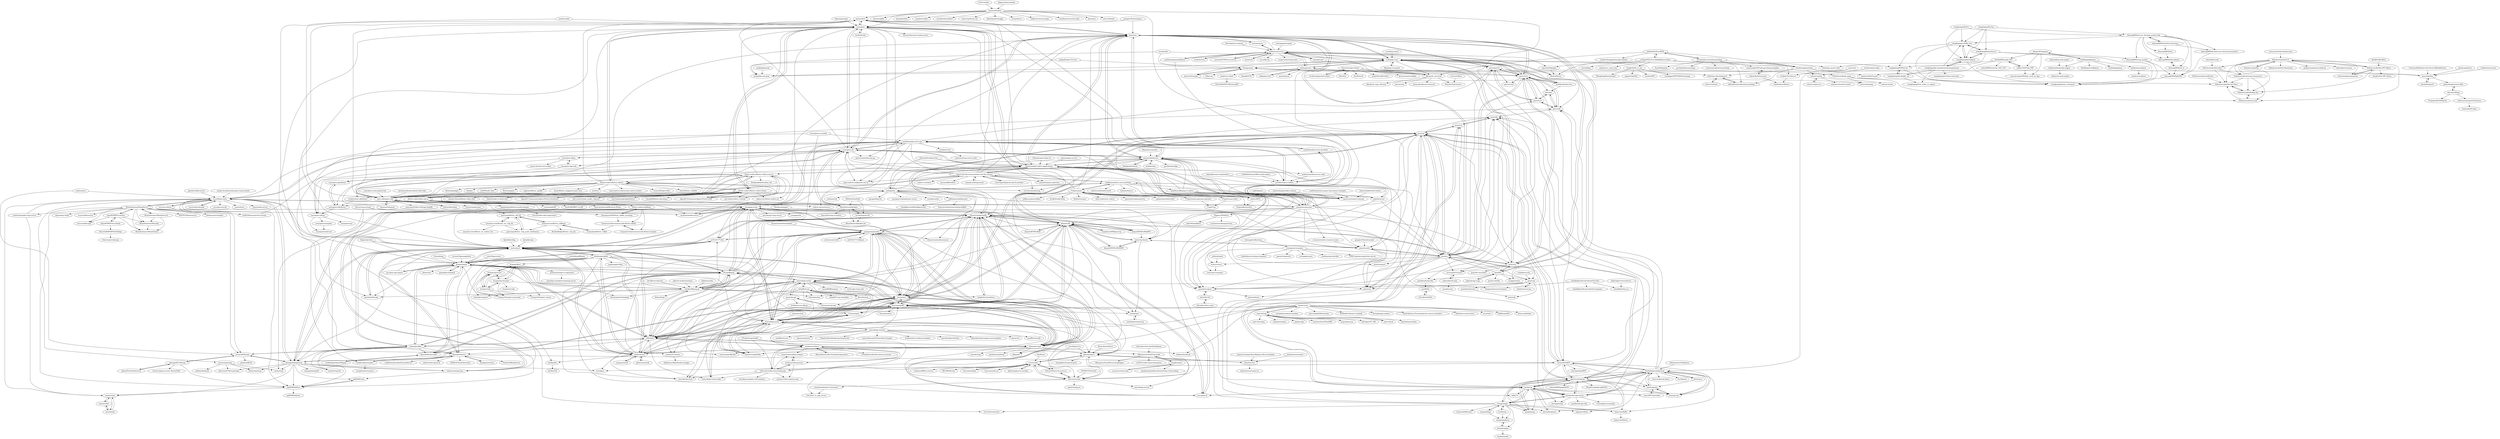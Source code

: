 digraph G {
"pion/webrtc" -> "ionorg/ion" ["e"=1]
"pion/webrtc" -> "pion/turn" ["e"=1]
"flutter-webrtc/flutter-webrtc" -> "flutter-webrtc/flutter-webrtc-demo"
"flutter-webrtc/flutter-webrtc" -> "flutter-webrtc/flutter-webrtc-server"
"flutter-webrtc/flutter-webrtc" -> "ionorg/ion"
"flutter-webrtc/flutter-webrtc" -> "pion/webrtc" ["e"=1]
"flutter-webrtc/flutter-webrtc" -> "flutter/plugins" ["e"=1]
"flutter-webrtc/flutter-webrtc" -> "jogboms/flutter_spinkit" ["e"=1]
"flutter-webrtc/flutter-webrtc" -> "letsar/flutter_staggered_grid_view" ["e"=1]
"flutter-webrtc/flutter-webrtc" -> "versatica/mediasoup" ["e"=1]
"flutter-webrtc/flutter-webrtc" -> "isar/hive" ["e"=1]
"flutter-webrtc/flutter-webrtc" -> "react-native-webrtc/react-native-webrtc" ["e"=1]
"flutter-webrtc/flutter-webrtc" -> "rrousselGit/provider" ["e"=1]
"flutter-webrtc/flutter-webrtc" -> "letsar/flutter_slidable" ["e"=1]
"flutter-webrtc/flutter-webrtc" -> "flutter/packages" ["e"=1]
"flutter-webrtc/flutter-webrtc" -> "cfug/dio" ["e"=1]
"flutter-webrtc/flutter-webrtc" -> "imaNNeo/fl_chart" ["e"=1]
"notedit/media-server-go" -> "notedit/media-server-go-demo"
"notedit/media-server-go" -> "medooze/media-server" ["e"=1]
"notedit/media-server-go" -> "medooze/media-server-node" ["e"=1]
"notedit/media-server-go" -> "notedit/rtmp-to-webrtc"
"notedit/media-server-go" -> "webrtc-mirror/mirror" ["e"=1]
"notedit/media-server-go" -> "pion/rtp"
"notedit/media-server-go" -> "jiyeyuran/mediasoup-go" ["e"=1]
"notedit/media-server-go" -> "ionorg/ion-sfu"
"notedit/media-server-go" -> "notedit/rtclive"
"notedit/media-server-go" -> "gortc/gortcd"
"notedit/media-server-go" -> "yutopp/go-rtmp"
"notedit/media-server-go" -> "open-webrtc-toolkit/owt-server" ["e"=1]
"notedit/media-server-go" -> "notedit/gst"
"notedit/media-server-go" -> "pion/mediadevices"
"notedit/media-server-go" -> "ossrs/httpx-static"
"notedit/media-server-go-demo" -> "notedit/media-server-go"
"notedit/media-server-go-demo" -> "notedit/rtmp-to-webrtc"
"centricular/gstwebrtc-demos" -> "sipsorcery/webrtc-interop" ["e"=1]
"ccding/go-stun" -> "pixelbender/go-stun"
"ccding/go-stun" -> "gortc/stun"
"ccding/go-stun" -> "pion/stun"
"ccding/go-stun" -> "huin/goupnp"
"ccding/go-stun" -> "jackpal/go-nat-pmp"
"ccding/go-stun" -> "jselbie/stunserver"
"ccding/go-stun" -> "toddw/go-udp-holepunch"
"ccding/go-stun" -> "prestonTao/upnp"
"ccding/go-stun" -> "songgao/water" ["e"=1]
"ccding/go-stun" -> "pion/turn"
"ccding/go-stun" -> "chenboxing/punching"
"ccding/go-stun" -> "libp2p/go-reuseport" ["e"=1]
"ccding/go-stun" -> "gortc/gortcd"
"ccding/go-stun" -> "jflyup/nat_traversal"
"ccding/go-stun" -> "jtriley/pystun"
"bbc/brave" -> "voc/srtrelay" ["e"=1]
"Roverr/rtsp-stream" -> "djwackey/dorsvr" ["e"=1]
"Roverr/rtsp-stream" -> "deepch/vdk" ["e"=1]
"Roverr/rtsp-stream" -> "bluenviron/gortsplib" ["e"=1]
"Roverr/rtsp-stream" -> "horgh/videostreamer" ["e"=1]
"Edward-Wu/srt-live-server" -> "voc/srtrelay" ["e"=1]
"Edward-Wu/srt-live-server" -> "Haivision/srtgo" ["e"=1]
"LUX-Core/lux" -> "maxmcd/webtty" ["e"=1]
"flutter-webrtc/flutter-webrtc-demo" -> "flutter-webrtc/flutter-webrtc-server"
"flutter-webrtc/flutter-webrtc-demo" -> "flutter-webrtc/flutter-webrtc"
"flutter-webrtc/flutter-webrtc-demo" -> "md-weber/webrtc_tutorial"
"flutter-webrtc/flutter-webrtc-demo" -> "ionorg/ion"
"flutter-webrtc/flutter-webrtc-demo" -> "flutter-webrtc/dart-sip-ua"
"flutter-webrtc/flutter-webrtc-demo" -> "AgoraIO-Extensions/Agora-Flutter-SDK" ["e"=1]
"flutter-webrtc/flutter-webrtc-demo" -> "rikulo/socket.io-client-dart" ["e"=1]
"flutter-webrtc/flutter-webrtc-demo" -> "ionorg/ion-sdk-flutter"
"flutter-webrtc/flutter-webrtc-demo" -> "livekit/client-sdk-flutter" ["e"=1]
"flutter-webrtc/flutter-webrtc-demo" -> "nhancv/nc-flutter-webrtc-ex"
"flutter-webrtc/flutter-webrtc-demo" -> "AgoraIO-Community/Agora-Flutter-Quickstart" ["e"=1]
"flutter-webrtc/flutter-webrtc-demo" -> "dart-archive/web_socket_channel" ["e"=1]
"flutter-webrtc/flutter-webrtc-demo" -> "zino-hofmann/graphql-flutter" ["e"=1]
"flutter-webrtc/flutter-webrtc-demo" -> "duytq94/flutter-chat-demo" ["e"=1]
"flutter-webrtc/flutter-webrtc-demo" -> "jeremy-friesen/flutter-video-chat" ["e"=1]
"AgoraIO-Extensions/Agora-Flutter-SDK" -> "flutter-webrtc/flutter-webrtc" ["e"=1]
"AgoraIO-Extensions/Agora-Flutter-SDK" -> "flutter-webrtc/flutter-webrtc-demo" ["e"=1]
"AgoraIO-Extensions/Agora-Flutter-SDK" -> "flutter-webrtc/flutter-webrtc-server" ["e"=1]
"Kagami/go-face" -> "giorgisio/goav" ["e"=1]
"Kagami/go-face" -> "nareix/joy4" ["e"=1]
"q191201771/lal" -> "nareix/joy4" ["e"=1]
"q191201771/lal" -> "yapingcat/gomedia" ["e"=1]
"q191201771/lal" -> "bluenviron/gortsplib" ["e"=1]
"q191201771/lal" -> "giorgisio/goav" ["e"=1]
"plgd-dev/go-coap" -> "pion/dtls" ["e"=1]
"OpenRTMFP/Cumulus" -> "OpenRTMFP/ArcusNode"
"OpenRTMFP/Cumulus" -> "MonaSolutions/MonaServer"
"OpenRTMFP/Cumulus" -> "MonaSolutions/MonaClients"
"OpenRTMFP/Cumulus" -> "lava-tech/hls-p2p" ["e"=1]
"OpenRTMFP/Cumulus" -> "MonaSolutions/librtmfp"
"edumeet/edumeet" -> "peer-calls/peer-calls" ["e"=1]
"edumeet/edumeet" -> "ionorg/ion-sfu" ["e"=1]
"otiai10/gosseract" -> "giorgisio/goav" ["e"=1]
"ionorg/ion" -> "ionorg/ion-sfu"
"ionorg/ion" -> "pion/webrtc" ["e"=1]
"ionorg/ion" -> "flutter-webrtc/flutter-webrtc"
"ionorg/ion" -> "pion/turn"
"ionorg/ion" -> "versatica/mediasoup" ["e"=1]
"ionorg/ion" -> "pion/example-webrtc-applications"
"ionorg/ion" -> "livekit/livekit" ["e"=1]
"ionorg/ion" -> "medooze/media-server" ["e"=1]
"ionorg/ion" -> "gwuhaolin/livego" ["e"=1]
"ionorg/ion" -> "open-webrtc-toolkit/owt-server" ["e"=1]
"ionorg/ion" -> "flutter-webrtc/flutter-webrtc-demo"
"ionorg/ion" -> "nareix/joy4"
"ionorg/ion" -> "q191201771/lal" ["e"=1]
"ionorg/ion" -> "meetecho/janus-gateway" ["e"=1]
"ionorg/ion" -> "Kurento/kurento-media-server" ["e"=1]
"winlinvip/simple-rtmp-server" -> "nareix/rtmp" ["e"=1]
"winlinvip/simple-rtmp-server" -> "ossrs/httpx-static" ["e"=1]
"xfrr/goffmpeg" -> "floostack/transcoder"
"xfrr/goffmpeg" -> "giorgisio/goav"
"xfrr/goffmpeg" -> "u2takey/ffmpeg-go"
"xfrr/goffmpeg" -> "imkira/go-libav"
"xfrr/goffmpeg" -> "3d0c/gmf"
"xfrr/goffmpeg" -> "nareix/joy5"
"xfrr/goffmpeg" -> "nareix/joy4"
"xfrr/goffmpeg" -> "abema/go-mp4"
"xfrr/goffmpeg" -> "yutopp/go-rtmp"
"xfrr/goffmpeg" -> "use-go/onvif" ["e"=1]
"xfrr/goffmpeg" -> "grafov/m3u8"
"xfrr/goffmpeg" -> "yapingcat/gomedia"
"xfrr/goffmpeg" -> "vansante/go-ffprobe"
"xfrr/goffmpeg" -> "bluenviron/gortsplib"
"xfrr/goffmpeg" -> "asticode/go-astiav"
"flutter-webrtc/flutter-webrtc-server" -> "flutter-webrtc/flutter-webrtc-demo"
"flutter-webrtc/flutter-webrtc-server" -> "flutter-webrtc/flutter-webrtc"
"flutter-webrtc/flutter-webrtc-server" -> "flutter-webrtc/dart-sip-ua"
"flutter-webrtc/flutter-webrtc-server" -> "md-weber/webrtc_tutorial"
"flutter-webrtc/flutter-webrtc-server" -> "pion/example-webrtc-applications"
"flutter-webrtc/flutter-webrtc-server" -> "ionorg/ion"
"flutter-webrtc/flutter-webrtc-server" -> "nhancv/nc-flutter-webrtc-ex"
"flutter-webrtc/flutter-webrtc-server" -> "ionorg/ion-sdk-flutter"
"flutter-webrtc/flutter-webrtc-server" -> "livekit/client-sdk-flutter" ["e"=1]
"flutter-webrtc/flutter-webrtc-server" -> "AgoraIO-Extensions/Agora-Flutter-SDK" ["e"=1]
"flutter-webrtc/flutter-webrtc-server" -> "ionorg/ion-app-flutter"
"flutter-webrtc/flutter-webrtc-server" -> "flutter-webrtc/callkeep"
"flutter-webrtc/flutter-webrtc-server" -> "furkantektas/timeline_list" ["e"=1]
"pion/example-webrtc-applications" -> "pion/awesome-pion"
"pion/example-webrtc-applications" -> "ionorg/ion-sfu"
"pion/example-webrtc-applications" -> "pion/turn"
"pion/example-webrtc-applications" -> "ionorg/ion"
"pion/example-webrtc-applications" -> "pion/webrtc" ["e"=1]
"pion/example-webrtc-applications" -> "pion/rtsp-bench"
"pion/example-webrtc-applications" -> "pion/rtwatch"
"pion/example-webrtc-applications" -> "pion/mediadevices"
"pion/example-webrtc-applications" -> "webrtc-for-the-curious/webrtc-for-the-curious"
"pion/example-webrtc-applications" -> "medooze/media-server-node" ["e"=1]
"pion/example-webrtc-applications" -> "pion/ice"
"pion/example-webrtc-applications" -> "flutter-webrtc/flutter-webrtc-server"
"pion/example-webrtc-applications" -> "pion/interceptor"
"pion/example-webrtc-applications" -> "bluenviron/gortsplib"
"pion/example-webrtc-applications" -> "notedit/rtmp-to-webrtc"
"gabriel-vasile/mimetype" -> "u2takey/ffmpeg-go" ["e"=1]
"jtriley/pystun" -> "talkiq/pystun3"
"jtriley/pystun" -> "jflyup/nat_traversal"
"jtriley/pystun" -> "aarant/pynat"
"jtriley/pystun" -> "tking/JSTUN" ["e"=1]
"jtriley/pystun" -> "ccding/go-stun"
"jtriley/pystun" -> "jselbie/stunserver"
"jtriley/pystun" -> "node/turn-client"
"deepch/RTSPtoWebRTC" -> "deepch/vdk" ["e"=1]
"deepch/RTSPtoWebRTC" -> "bluenviron/gortsplib" ["e"=1]
"deepch/RTSPtoWebRTC" -> "pion/rtsp-bench" ["e"=1]
"pion/turn" -> "pion/stun"
"pion/turn" -> "pion/webrtc" ["e"=1]
"pion/turn" -> "pion/example-webrtc-applications"
"pion/turn" -> "ionorg/ion-sfu"
"pion/turn" -> "pion/ice"
"pion/turn" -> "coturn/coturn" ["e"=1]
"pion/turn" -> "gortc/gortcd"
"pion/turn" -> "ionorg/ion"
"pion/turn" -> "pion/awesome-pion"
"pion/turn" -> "gortc/stun"
"pion/turn" -> "pion/mediadevices"
"pion/turn" -> "ccding/go-stun"
"pion/turn" -> "pion/dtls"
"pion/turn" -> "medooze/media-server" ["e"=1]
"pion/turn" -> "pion/rtp"
"laike9m/PyPunchP2P" -> "jflyup/nat_traversal"
"laike9m/PyPunchP2P" -> "chenboxing/punching"
"laike9m/PyPunchP2P" -> "dwoz/python-nat-hole-punching"
"laike9m/PyPunchP2P" -> "LockeyCheng/python-p2p-chating"
"laike9m/PyPunchP2P" -> "evilpan/P2P-Over-MiddleBoxes-Demo"
"strukturag/spreed-webrtc" -> "keroserene/go-webrtc" ["e"=1]
"vzex/dog-tunnel" -> "ccding/go-stun" ["e"=1]
"liwf616/awesome-live-stream" -> "notedit/media-server-go" ["e"=1]
"rtctunnel/rtctunnel" -> "nobonobo/ssh-p2p"
"giongto35/cloud-game" -> "ionorg/ion" ["e"=1]
"giongto35/cloud-game" -> "pion/turn" ["e"=1]
"64characters/Telephone" -> "StefanKopieczek/gossip" ["e"=1]
"SeaHaige/pkplayer" -> "dengzy401/ppeasy"
"SeaHaige/pkplayer" -> "cdnbye/android-p2p-engine"
"SeaHaige/pkplayer" -> "SeaHaige/m3u8player"
"SeaHaige/pkplayer" -> "SeaHaige/ppeasy"
"SeaHaige/pkplayer" -> "Jackarain/avplayer"
"gortc/gortcd" -> "gortc/stun"
"gortc/gortcd" -> "gortc/turn"
"gortc/gortcd" -> "gortc/sdp"
"gortc/gortcd" -> "pion/turn"
"gortc/gortcd" -> "gortc/stund"
"nergdron/dve" -> "bfansports/CloudTranscode"
"nergdron/dve" -> "patademahesh/Distributed-Video-Transcoding" ["e"=1]
"nergdron/dve" -> "ccremer/clustercode"
"quasarstream/python-ffmpeg-video-streaming" -> "datarhei/core" ["e"=1]
"webrtc/KITE" -> "httptoolkit/mockrtc" ["e"=1]
"cdnbye/hlsjs-p2p-engine" -> "cdnbye/android-p2p-engine" ["e"=1]
"MonaSolutions/MonaServer" -> "MonaSolutions/MonaServer2"
"MonaSolutions/MonaServer" -> "OpenRTMFP/Cumulus"
"MonaSolutions/MonaServer" -> "MonaSolutions/MonaClients"
"MonaSolutions/MonaServer" -> "MonaSolutions/librtmfp"
"MonaSolutions/MonaServer" -> "ossrs/httpx-static"
"MonaSolutions/MonaServer" -> "DDVTECH/mistserver" ["e"=1]
"MonaSolutions/MonaServer" -> "Edward-Wu/srt-live-server" ["e"=1]
"MonaSolutions/MonaServer" -> "winlinvip/simple-rtmp-server" ["e"=1]
"MonaSolutions/MonaServer" -> "theintencity/rtmplite" ["e"=1]
"MonaSolutions/MonaServer" -> "lava-tech/hls-p2p" ["e"=1]
"MonaSolutions/MonaServer" -> "liwf616/awesome-live-stream" ["e"=1]
"MonaSolutions/MonaServer" -> "medooze/media-server" ["e"=1]
"MonaSolutions/MonaServer" -> "gqf2008/bbllive"
"MonaSolutions/MonaServer" -> "optman/go-rtmfp"
"MonaSolutions/MonaServer" -> "sourcey/libsourcey" ["e"=1]
"pion/stun" -> "pion/ice"
"pion/stun" -> "ccding/go-stun"
"pion/stun" -> "pion/turn"
"pion/stun" -> "gortc/stun"
"pion/stun" -> "pion/rtp"
"pion/stun" -> "pion/dtls"
"pion/stun" -> "pion/obs-wormhole"
"pion/stun" -> "pion/interceptor"
"pion/stun" -> "rtctunnel/rtctunnel"
"wangbojing/c1000k_test" -> "wangbojing/NattyServer"
"wangbojing/c1000k_test" -> "wangbojing/binary_transport"
"wangbojing/c1000k_test" -> "wangbojing/threadpool"
"wangbojing/c1000k_test" -> "wangbojing/P2PServer"
"wangbojing/be-a-professional-programmer" -> "wangbojing/developkit_set"
"wangbojing/be-a-professional-programmer" -> "wangbojing/threadpool"
"wangbojing/be-a-professional-programmer" -> "wangbojing/architect-awesome"
"wangbojing/be-a-professional-programmer" -> "wangbojing/c1000k_test"
"wangbojing/be-a-professional-programmer" -> "wangbojing/from_coder_to_expert"
"zhiyong0804/server_develop_guide_book" -> "zhiyong0804/architect-awesome"
"zhiyong0804/server_develop_guide_book" -> "zhiyong0804/f-threadpool"
"zhiyong0804/server_develop_guide_book" -> "zhiyong0804/brks"
"zhiyong0804/server_develop_guide_book" -> "zhiyong0804/net_io"
"zhiyong0804/server_develop_guide_book" -> "zhiyong0804/lightMQ"
"zhiyong0804/server_develop_guide_book" -> "zhiyong0804/rtmp_pusher"
"zhiyong0804/server_develop_guide_book" -> "wangbojing/c1000k_test"
"zhiyong0804/server_develop_guide_book" -> "zhiyong0804/architecture.of.internet-product"
"tom-james-watson/p2p.chat" -> "peer-calls/peer-calls" ["e"=1]
"go-opencv/go-opencv" -> "giorgisio/goav" ["e"=1]
"go-opencv/go-opencv" -> "nareix/joy4" ["e"=1]
"oopsguy/m3u8" -> "grafov/m3u8" ["e"=1]
"asticode/go-astiencoder" -> "asticode/go-astits"
"wangbojing/NtyCo" -> "wangbojing/c1000k_test" ["e"=1]
"wangbojing/NtyCo" -> "wangbojing/threadpool" ["e"=1]
"wangbojing/NtyCo" -> "zhiyong0804/server_develop_guide_book" ["e"=1]
"str2num/libice" -> "PearInc/FogConnect" ["e"=1]
"maxmcd/webtty" -> "rtctunnel/rtctunnel"
"maxmcd/webtty" -> "Antonito/gfile"
"maxmcd/webtty" -> "liamg/darktile" ["e"=1]
"maxmcd/webtty" -> "ehazlett/stellar" ["e"=1]
"maxmcd/webtty" -> "meshbird/meshbird" ["e"=1]
"maxmcd/webtty" -> "trimstray/htrace.sh" ["e"=1]
"maxmcd/webtty" -> "Raathigesh/retoggle" ["e"=1]
"maxmcd/webtty" -> "pion/webrtc" ["e"=1]
"maxmcd/webtty" -> "zserge/lorca" ["e"=1]
"maxmcd/webtty" -> "ionorg/ion"
"maxmcd/webtty" -> "caddyserver/certmagic" ["e"=1]
"maxmcd/webtty" -> "astefanutti/scratch-node"
"maxmcd/webtty" -> "akavel/up" ["e"=1]
"maxmcd/webtty" -> "pion/rtwatch"
"maxmcd/webtty" -> "microsoft/ethr" ["e"=1]
"matt-42/iod" -> "matt-42/vpp" ["e"=1]
"pion/dtls" -> "plgd-dev/go-coap" ["e"=1]
"pion/dtls" -> "pion/sctp"
"pion/dtls" -> "pion/ice"
"pion/dtls" -> "pion/turn"
"pion/dtls" -> "pixelbender/go-dtls"
"pion/dtls" -> "pion/stun"
"pion/dtls" -> "songgao/water" ["e"=1]
"pion/dtls" -> "qwerty-iot/dtls"
"wangbojing/NtyTcp" -> "wangbojing/c1000k_test" ["e"=1]
"wangbojing/NtyTcp" -> "wangbojing/threadpool" ["e"=1]
"wangbojing/NtyTcp" -> "wangbojing/NattyServer" ["e"=1]
"wangbojing/NtyTcp" -> "zhiyong0804/server_develop_guide_book" ["e"=1]
"huin/goupnp" -> "prestonTao/upnp"
"huin/goupnp" -> "jackpal/go-nat-pmp"
"huin/goupnp" -> "ccding/go-stun"
"huin/goupnp" -> "NebulousLabs/go-upnp"
"huin/goupnp" -> "anacrolix/dms"
"huin/goupnp" -> "fd/go-nat"
"huin/goupnp" -> "gortc/stun"
"Eyevinn/toolbox" -> "voc/srtrelay" ["e"=1]
"djwackey/dorsvr" -> "beatgammit/rtsp"
"djwackey/dorsvr" -> "NiuStar/XRtspServer"
"djwackey/dorsvr" -> "horgh/videostreamer"
"djwackey/dorsvr" -> "gortc/sdp"
"djwackey/dorsvr" -> "widefire/websocketStreamServer" ["e"=1]
"djwackey/dorsvr" -> "yakovlevdmv/goonvif" ["e"=1]
"djwackey/dorsvr" -> "nareix/joy4"
"djwackey/dorsvr" -> "GB28181/EasyDarwinGo" ["e"=1]
"djwackey/dorsvr" -> "wernerd/GoRTP"
"pion/ice" -> "pion/stun"
"pion/ice" -> "pion/interceptor"
"pion/ice" -> "pion/rtwatch"
"pion/ice" -> "pion/srtp"
"pion/ice" -> "pion/rtcp"
"pion/ice" -> "pion/rtp"
"pion/ice" -> "pion/transport"
"pion/ice" -> "pion/turn"
"pion/ice" -> "gortc/stun"
"pion/ice" -> "gortc/turn"
"pion/ice" -> "pion/sdp"
"pion/ice" -> "pion/sctp"
"pion/ice" -> "cunicu/cunicu"
"pion/ice" -> "rtctunnel/rtctunnel"
"pion/ice" -> "gortc/gortcd"
"ossrs/state-threads" -> "ossrs/httpx-static" ["e"=1]
"pion/rtp" -> "pion/rtcp"
"pion/rtp" -> "pion/sdp"
"pion/rtp" -> "wernerd/GoRTP"
"pion/rtp" -> "pion/interceptor"
"pion/rtp" -> "pion/srtp"
"pion/rtp" -> "bluenviron/gortsplib"
"pion/rtp" -> "ghettovoice/gosip"
"pion/rtp" -> "nareix/joy5"
"pion/rtp" -> "zaf/g711" ["e"=1]
"pion/rtp" -> "pion/ice"
"pion/rtp" -> "pion/mediadevices"
"pion/rtp" -> "deepch/vdk"
"pion/rtp" -> "pion/sctp"
"pion/rtp" -> "notedit/media-server-go"
"pion/rtp" -> "jart/gosip"
"matt-42/vpp" -> "matt-42/iod" ["e"=1]
"matt-42/vpp" -> "kmhofmann/selene" ["e"=1]
"matt-42/vpp" -> "matt-42/cuimg"
"matt-42/vpp" -> "twitter/vireo"
"matt-42/vpp" -> "iodcpp/metajson"
"matt-42/vpp" -> "cppit/jucipp" ["e"=1]
"matt-42/vpp" -> "sweeneychris/TheiaSfM" ["e"=1]
"matt-42/vpp" -> "jeaye/jeayeson"
"matt-42/vpp" -> "tikroeger/OF_DIS" ["e"=1]
"ghettovoice/gosip" -> "cloudwebrtc/go-sip-ua"
"ghettovoice/gosip" -> "StefanKopieczek/gossip"
"ghettovoice/gosip" -> "panjjo/gosip" ["e"=1]
"ghettovoice/gosip" -> "jart/gosip"
"ghettovoice/gosip" -> "emiago/sipgo"
"ghettovoice/gosip" -> "pion/rtp"
"ghettovoice/gosip" -> "hyperioxx/kalbi"
"ghettovoice/gosip" -> "pion/sdp"
"ghettovoice/gosip" -> "1lann/go-sip"
"ghettovoice/gosip" -> "wernerd/GoRTP"
"ghettovoice/gosip" -> "rainliu/gosips"
"ghettovoice/gosip" -> "Monibuca/plugin-gb28181" ["e"=1]
"ghettovoice/gosip" -> "colorado666/gogb28181" ["e"=1]
"ghettovoice/gosip" -> "miconda/sipexer" ["e"=1]
"ghettovoice/gosip" -> "deepch/vdk"
"mwarning/UDP-hole-punching-examples" -> "ckennelly/hole-punch"
"bfansports/CloudTranscode" -> "nergdron/dve"
"bfansports/CloudTranscode" -> "bfansports/CloudProcessingEngine"
"bfansports/CloudTranscode" -> "n1207n/video-transcode-queue"
"notedit/rtmp-to-webrtc" -> "notedit/media-server-go"
"notedit/rtmp-to-webrtc" -> "notedit/media-server-go-demo"
"zhiyong0804/architect-awesome" -> "zhiyong0804/server_develop_guide_book"
"zhiyong0804/architect-awesome" -> "zhiyong0804/architecture.of.internet-product"
"zhiyong0804/architect-awesome" -> "zhiyong0804/brks"
"jordicenzano/go-ts-segmenter" -> "mjneil/go-chunked-streaming-server"
"vigsterkr/libjingle" -> "libnice/libnice" ["e"=1]
"yutopp/go-rtmp" -> "zhangpeihao/gortmp"
"yutopp/go-rtmp" -> "nareix/joy5"
"yutopp/go-rtmp" -> "todostreaming/rtmp"
"yutopp/go-rtmp" -> "Haivision/srtgo"
"yutopp/go-rtmp" -> "asticode/go-astits"
"yutopp/go-rtmp" -> "netroby/go-rtmp-server"
"yutopp/go-rtmp" -> "c-bata/rtmp"
"yutopp/go-rtmp" -> "yapingcat/gomedia"
"yutopp/go-rtmp" -> "datarhei/gosrt"
"yutopp/go-rtmp" -> "yutopp/go-flv"
"yutopp/go-rtmp" -> "nareix/joy4"
"yutopp/go-rtmp" -> "gqf2008/bbllive"
"yutopp/go-rtmp" -> "bluenviron/gortsplib"
"yutopp/go-rtmp" -> "xfrr/goffmpeg"
"yutopp/go-rtmp" -> "ossrs/httpx-static"
"mad4ms/python-opencv-gstreamer-examples" -> "sipsorcery/webrtc-interop" ["e"=1]
"HoLyVieR/RTMFP-JS-Bridge" -> "h3xstream/rtmfp-api"
"talkiq/pystun3" -> "jtriley/pystun"
"livepeer/livepeer-monorepo" -> "livepeer/protocol"
"wangbojing/P2PServer" -> "wangbojing/binary_transport"
"wangbojing/P2PServer" -> "wangbojing/developkit_set"
"kz26/gohls" -> "kz26/m3u8"
"russelltg/srt-rs" -> "datarhei/gosrt" ["e"=1]
"russelltg/srt-rs" -> "Haivision/srtgo" ["e"=1]
"cdnbye/android-p2p-engine" -> "cdnbye/ios-p2p-engine"
"nareix/joy5" -> "nareix/joy4"
"nareix/joy5" -> "yutopp/go-rtmp"
"nareix/joy5" -> "pion/rtp"
"nareix/joy5" -> "bluenviron/gortsplib"
"nareix/joy5" -> "deepch/vdk"
"nareix/joy5" -> "yapingcat/gomedia"
"nareix/joy5" -> "xfrr/goffmpeg"
"nareix/joy5" -> "datarhei/gosrt"
"nareix/joy5" -> "abema/go-mp4"
"nareix/joy5" -> "3d0c/gmf"
"nareix/joy5" -> "tinyzimmer/go-gst"
"nareix/joy5" -> "Eyevinn/mp4ff"
"nareix/joy5" -> "asticode/go-astits"
"nareix/joy5" -> "grafov/m3u8"
"nareix/joy5" -> "zhangpeihao/gortmp"
"pion/sctp" -> "pion/datachannel"
"pion/sctp" -> "ishidawataru/sctp" ["e"=1]
"pion/sctp" -> "pion/srtp"
"pion/sctp" -> "pion/interceptor"
"pion/sctp" -> "pion/udp"
"blackjack/webcam" -> "pion/mediadevices" ["e"=1]
"pion/sdp" -> "pion/rtcp"
"wangbojing/threadpool" -> "wangbojing/NattyServer"
"wangbojing/threadpool" -> "wangbojing/be-a-professional-programmer"
"wangbojing/threadpool" -> "wangbojing/c1000k_test"
"wangbojing/threadpool" -> "wangbojing/binary_transport"
"willku1024/Udp_P2P" -> "xuyuanwang1993/p2p_work_on_kcp"
"willku1024/Udp_P2P" -> "RootkitKiller/p2p_Net"
"pion/rtcp" -> "pion/sdp"
"pion/rtcp" -> "pion/rtp"
"pion/rtcp" -> "pion/srtp"
"RootkitKiller/p2p_Net" -> "willku1024/Udp_P2P"
"RootkitKiller/p2p_Net" -> "weiyu666/Penetrate_NAT_TCP"
"RootkitKiller/p2p_Net" -> "tanaxiusi/NatTunnel"
"RootkitKiller/p2p_Net" -> "feelc/p2p_punch_hole"
"cfromknecht/dtls" -> "maufl/dtls"
"Ragnar-H/TelloGo" -> "machinesworking/myhome"
"Ragnar-H/TelloGo" -> "kdevb0x/quikface"
"pion/datachannel" -> "pion/udp"
"wangbojing/developkit_set" -> "wangbojing/P2PServer"
"wangbojing/developkit_set" -> "wangbojing/from_coder_to_expert"
"OpenRTMFP/ArcusNode" -> "OpenRTMFP/Cumulus"
"OpenRTMFP/ArcusNode" -> "HoLyVieR/RTMFP-JS-Bridge"
"kangshaojun/flutter-incall-manager" -> "GioviQ/video-chat-experiment"
"zhiyong0804/architecture.of.internet-product" -> "zhiyong0804/lightMQ"
"notedit/rtclive" -> "medooze/rtmp-server-node"
"pion/srtp" -> "pion/rtcp"
"pion/srtp" -> "pion/explainer"
"zhiyong0804/net_io" -> "zhiyong0804/f-threadpool"
"zhiyong0804/net_io" -> "zhiyong0804/lightMQ"
"notedit/gstreamer-go" -> "notedit/gst"
"zhiyong0804/brks" -> "zhiyong0804/f-threadpool"
"zhiyong0804/f-threadpool" -> "zhiyong0804/net_io"
"zhiyong0804/lightMQ" -> "wangbojing/binary_transport"
"ianramzy/decentralized-video-chat" -> "peer-calls/peer-calls" ["e"=1]
"vinayak-mehta/present" -> "webrtc-for-the-curious/webrtc-for-the-curious" ["e"=1]
"holtwick/briefing" -> "peer-calls/peer-calls" ["e"=1]
"giongto35/cloud-morph" -> "pion/rtwatch" ["e"=1]
"livekit/livekit" -> "ionorg/ion" ["e"=1]
"livekit/livekit" -> "ionorg/ion-sfu" ["e"=1]
"karalabe/xgo" -> "nareix/joy4" ["e"=1]
"maxsharabayko/srt-xtransmit" -> "Unit-X/srt_to_udp_server"
"jrottenberg/ffmpeg" -> "giorgisio/goav" ["e"=1]
"jrottenberg/ffmpeg" -> "grafov/m3u8" ["e"=1]
"Haivision/srtgo" -> "datarhei/gosrt"
"Haivision/srtgo" -> "voc/srtrelay"
"Haivision/srtgo" -> "openfresh/gosrt"
"Haivision/srtgo" -> "maxsharabayko/srt-xtransmit"
"Haivision/srtgo" -> "Edward-Wu/srt-live-server" ["e"=1]
"Haivision/srtgo" -> "asticode/go-astisrt"
"jwhited/wgsd" -> "cunicu/cunicu" ["e"=1]
"adrg/libvlc-go" -> "adrg/libvlc-go-examples"
"adrg/libvlc-go" -> "asticode/go-astits"
"adrg/libvlc-go" -> "zergon321/reisen"
"adrg/libvlc-go" -> "3d0c/gmf"
"adrg/libvlc-go" -> "dhowden/tag" ["e"=1]
"adrg/libvlc-go" -> "Eyevinn/mp4ff"
"adrg/libvlc-go" -> "asticode/go-astiav"
"adrg/libvlc-go" -> "ebitengine/oto" ["e"=1]
"toddw/go-udp-holepunch" -> "shawwwn/Gole"
"toddw/go-udp-holepunch" -> "wilfreddenton/udp-hole-punching"
"nurdism/neko" -> "ionorg/ion" ["e"=1]
"nurdism/neko" -> "peer-calls/peer-calls" ["e"=1]
"llychao/m3u8-downloader" -> "yapingcat/gomedia" ["e"=1]
"NebulousLabs/Sia" -> "NebulousLabs/Sia-UI" ["e"=1]
"gerbera/gerbera" -> "anacrolix/dms" ["e"=1]
"Shpota/goxygen" -> "ionorg/ion" ["e"=1]
"miniupnp/miniupnp" -> "jselbie/stunserver" ["e"=1]
"Monibuca/engine" -> "bluenviron/gortsplib" ["e"=1]
"Monibuca/engine" -> "nareix/joy4" ["e"=1]
"LetsUpgrade/Javascript-Essentials" -> "webrtc-for-the-curious/webrtc-for-the-curious" ["e"=1]
"webrtc-for-the-curious/webrtc-for-the-curious" -> "pion/example-webrtc-applications"
"webrtc-for-the-curious/webrtc-for-the-curious" -> "ionorg/ion-sfu"
"webrtc-for-the-curious/webrtc-for-the-curious" -> "pion/webrtc" ["e"=1]
"webrtc-for-the-curious/webrtc-for-the-curious" -> "versatica/mediasoup" ["e"=1]
"webrtc-for-the-curious/webrtc-for-the-curious" -> "LetsUpgrade/Javascript-Essentials" ["e"=1]
"webrtc-for-the-curious/webrtc-for-the-curious" -> "webrtc-rs/webrtc" ["e"=1]
"webrtc-for-the-curious/webrtc-for-the-curious" -> "ionorg/ion"
"webrtc-for-the-curious/webrtc-for-the-curious" -> "adalkiran/webrtc-nuts-and-bolts"
"webrtc-for-the-curious/webrtc-for-the-curious" -> "pion/turn"
"webrtc-for-the-curious/webrtc-for-the-curious" -> "meetecho/janus-gateway" ["e"=1]
"webrtc-for-the-curious/webrtc-for-the-curious" -> "webrtc/KITE" ["e"=1]
"webrtc-for-the-curious/webrtc-for-the-curious" -> "open-webrtc-toolkit/owt-server" ["e"=1]
"webrtc-for-the-curious/webrtc-for-the-curious" -> "peer-calls/peer-calls"
"webrtc-for-the-curious/webrtc-for-the-curious" -> "vinayak-mehta/present" ["e"=1]
"webrtc-for-the-curious/webrtc-for-the-curious" -> "aisouard/libwebrtc" ["e"=1]
"abema/go-mp4" -> "Eyevinn/mp4ff"
"abema/go-mp4" -> "asticode/go-astits"
"abema/go-mp4" -> "yapingcat/gomedia"
"abema/go-mp4" -> "alfg/mp4"
"abema/go-mp4" -> "gen2brain/x264-go" ["e"=1]
"abema/go-mp4" -> "vansante/go-ffprobe"
"abema/go-mp4" -> "bluenviron/gortsplib"
"abema/go-mp4" -> "3d0c/gmf"
"abema/go-mp4" -> "nareix/joy5"
"abema/go-mp4" -> "xfrr/goffmpeg"
"abema/go-mp4" -> "grafov/m3u8"
"abema/go-mp4" -> "datarhei/gosrt"
"abema/go-mp4" -> "asticode/go-astiav"
"abema/go-mp4" -> "bluenviron/gohlslib"
"abema/go-mp4" -> "notedit/rtmp"
"Eyevinn/mp4ff" -> "abema/go-mp4"
"Eyevinn/mp4ff" -> "asticode/go-astits"
"Eyevinn/mp4ff" -> "yapingcat/gomedia"
"Eyevinn/mp4ff" -> "deepch/vdk"
"Eyevinn/mp4ff" -> "asticode/go-astiav"
"Eyevinn/mp4ff" -> "datarhei/gosrt"
"Eyevinn/mp4ff" -> "alfg/mp4"
"Eyevinn/mp4ff" -> "Haivision/srtgo"
"Eyevinn/mp4ff" -> "bluenviron/gortsplib"
"Eyevinn/mp4ff" -> "3d0c/gmf"
"Eyevinn/mp4ff" -> "zencoder/go-dash"
"Eyevinn/mp4ff" -> "bluenviron/gohlslib"
"Eyevinn/mp4ff" -> "Comcast/gots" ["e"=1]
"Eyevinn/mp4ff" -> "nareix/joy5"
"Eyevinn/mp4ff" -> "futzu/threefive" ["e"=1]
"cloudwebrtc/go-sip-ua" -> "ghettovoice/gosip"
"cloudwebrtc/go-sip-ua" -> "pixelbender/go-sdp"
"cloudwebrtc/go-sip-ua" -> "emiago/sipgo"
"cloudwebrtc/go-sip-ua" -> "jart/gosip"
"cloudwebrtc/go-sip-ua" -> "pion/sdp"
"cloudwebrtc/go-sip-ua" -> "StefanKopieczek/gossip"
"cloudwebrtc/go-sip-ua" -> "percipia/eslgo" ["e"=1]
"cloudwebrtc/go-sip-ua" -> "custompbx/custompbx" ["e"=1]
"rviscarra/webrtc-remote-screen" -> "pion/rtwatch" ["e"=1]
"deepch/RTSPtoWSMP4f" -> "deepch/vdk" ["e"=1]
"deepch/RTSPtoWSMP4f" -> "pion/rtsp-bench" ["e"=1]
"use-go/onvif" -> "bluenviron/gortsplib" ["e"=1]
"use-go/onvif" -> "deepch/vdk" ["e"=1]
"use-go/onvif" -> "yapingcat/gomedia" ["e"=1]
"use-go/onvif" -> "jart/gosip" ["e"=1]
"deepch/RTSPtoWeb" -> "deepch/vdk" ["e"=1]
"deepch/RTSPtoWeb" -> "bluenviron/gortsplib" ["e"=1]
"paullouisageneau/libjuice" -> "jselbie/stunserver" ["e"=1]
"paullouisageneau/libjuice" -> "sipsorcery/webrtc-interop" ["e"=1]
"langhuihui/monibuca" -> "bluenviron/gortsplib" ["e"=1]
"jselbie/stunserver" -> "libnice/libnice" ["e"=1]
"jselbie/stunserver" -> "coturn/coturn" ["e"=1]
"jselbie/stunserver" -> "ccding/go-stun"
"jselbie/stunserver" -> "enobufs/stun" ["e"=1]
"jselbie/stunserver" -> "paullouisageneau/libjuice" ["e"=1]
"jselbie/stunserver" -> "coturn/rfc5766-turn-server" ["e"=1]
"jselbie/stunserver" -> "jtriley/pystun"
"jselbie/stunserver" -> "pion/turn"
"jselbie/stunserver" -> "jitsi/ice4j" ["e"=1]
"jselbie/stunserver" -> "jflyup/nat_traversal"
"jselbie/stunserver" -> "vigsterkr/libjingle"
"jselbie/stunserver" -> "samyk/pwnat" ["e"=1]
"jselbie/stunserver" -> "cisco/libsrtp" ["e"=1]
"jselbie/stunserver" -> "gortc/stun"
"jselbie/stunserver" -> "resiprocate/resiprocate" ["e"=1]
"pion/rtsp-bench" -> "deepch/vdk"
"pion/rtsp-bench" -> "pion/rtwatch"
"pion/rtsp-bench" -> "deepch/RTSPtoWSMP4f" ["e"=1]
"pion/rtsp-bench" -> "notedit/gst"
"ionorg/ion-app-web" -> "ionorg/ion-sdk-js"
"ionorg/ion-app-web" -> "ionorg/ion-app-flutter"
"enobufs/stun" -> "jselbie/stunserver" ["e"=1]
"bluenviron/gortsplib" -> "deepch/vdk"
"bluenviron/gortsplib" -> "yapingcat/gomedia"
"bluenviron/gortsplib" -> "use-go/onvif" ["e"=1]
"bluenviron/gortsplib" -> "pion/rtp"
"bluenviron/gortsplib" -> "nareix/joy5"
"bluenviron/gortsplib" -> "asticode/go-astits"
"bluenviron/gortsplib" -> "deepch/RTSPtoWebRTC" ["e"=1]
"bluenviron/gortsplib" -> "langhuihui/monibuca" ["e"=1]
"bluenviron/gortsplib" -> "q191201771/lal" ["e"=1]
"bluenviron/gortsplib" -> "Eyevinn/mp4ff"
"bluenviron/gortsplib" -> "u2takey/ffmpeg-go"
"bluenviron/gortsplib" -> "bluenviron/mediacommon"
"bluenviron/gortsplib" -> "nareix/joy4"
"bluenviron/gortsplib" -> "abema/go-mp4"
"bluenviron/gortsplib" -> "pion/rtsp-bench"
"ionorg/ion-sfu" -> "ionorg/ion-sdk-js"
"ionorg/ion-sfu" -> "ionorg/ion"
"ionorg/ion-sfu" -> "MixinNetwork/kraken"
"ionorg/ion-sfu" -> "pion/example-webrtc-applications"
"ionorg/ion-sfu" -> "pion/turn"
"ionorg/ion-sfu" -> "notedit/media-server-go"
"ionorg/ion-sfu" -> "ionorg/ion-sdk-go"
"ionorg/ion-sfu" -> "peer-calls/peer-calls"
"ionorg/ion-sfu" -> "pion/webrtc" ["e"=1]
"ionorg/ion-sfu" -> "pion/mediadevices"
"ionorg/ion-sfu" -> "ionorg/ion-app-web"
"ionorg/ion-sfu" -> "open-webrtc-toolkit/owt-server" ["e"=1]
"ionorg/ion-sfu" -> "jiyeyuran/mediasoup-go" ["e"=1]
"ionorg/ion-sfu" -> "pion/interceptor"
"ionorg/ion-sfu" -> "pion/awesome-pion"
"storj-archived/storjshare-gui" -> "NebulousLabs/Sia-UI" ["e"=1]
"shinyoshiaki/werift-webrtc" -> "sipsorcery/webrtc-interop" ["e"=1]
"StefanKopieczek/gossip" -> "rainliu/gosips"
"StefanKopieczek/gossip" -> "ghettovoice/gosip"
"StefanKopieczek/gossip" -> "1lann/go-sip"
"StefanKopieczek/gossip" -> "jart/gosip"
"StefanKopieczek/gossip" -> "wernerd/GoRTP"
"StefanKopieczek/gossip" -> "cloudwebrtc/go-sip-ua"
"StefanKopieczek/gossip" -> "hyperioxx/kalbi"
"StefanKopieczek/gossip" -> "pion/sdp"
"StefanKopieczek/gossip" -> "gortc/sdp"
"StefanKopieczek/gossip" -> "rynorris/gossip-demo"
"StefanKopieczek/gossip" -> "0x19/goesl" ["e"=1]
"StefanKopieczek/gossip" -> "sippy/go-b2bua" ["e"=1]
"StefanKopieczek/gossip" -> "kirm/sip.js" ["e"=1]
"StefanKopieczek/gossip" -> "panjjo/gosip" ["e"=1]
"saljam/webwormhole" -> "maxmcd/webtty" ["e"=1]
"libp2p/go-reuseport" -> "ccding/go-stun" ["e"=1]
"prestonTao/upnp" -> "huin/goupnp"
"prestonTao/upnp" -> "metricube/upnp"
"ionorg/ion-sdk-js" -> "ionorg/ion-app-web"
"ionorg/ion-sdk-js" -> "jason-shen/ion-sfu-nodejs"
"ionorg/ion-sdk-js" -> "ionorg/ion-sfu"
"ionorg/ion-sdk-js" -> "ionorg/ion-sdk-go"
"notedit/gst" -> "notedit/gstreamer-go"
"voximplant/flutter_callkit" -> "doneservices/flutter_callkeep"
"flutter-webrtc/dart-sip-ua" -> "cloudwebrtc/go-sip-ua"
"flutter-webrtc/dart-sip-ua" -> "flutter-webrtc/callkeep"
"flutter-webrtc/dart-sip-ua" -> "hiennguyen92/flutter_callkit_incoming"
"flutter-webrtc/dart-sip-ua" -> "flutter-webrtc/flutter-webrtc-server"
"flutter-webrtc/dart-sip-ua" -> "versatica/JsSIP" ["e"=1]
"flutter-webrtc/dart-sip-ua" -> "flutter-webrtc/flutter-webrtc"
"flutter-webrtc/dart-sip-ua" -> "havfo/WEBRTC-to-SIP" ["e"=1]
"flutter-webrtc/dart-sip-ua" -> "flutter-webrtc/flutter-webrtc-demo"
"flutter-webrtc/dart-sip-ua" -> "peerwaya/flutter_call_kit"
"flutter-webrtc/dart-sip-ua" -> "kangshaojun/flutter-incall-manager"
"flutter-webrtc/dart-sip-ua" -> "CyCoreSystems/ari" ["e"=1]
"flutter-webrtc/dart-sip-ua" -> "InnovateAsterisk/Browser-Phone" ["e"=1]
"pion/awesome-pion" -> "pion/example-webrtc-applications"
"pion/awesome-pion" -> "pion/turn"
"pion/awesome-pion" -> "pion/rtwatch"
"pion/awesome-pion" -> "pion/rtp"
"pion/awesome-pion" -> "pion/mediadevices"
"pion/awesome-pion" -> "ionorg/ion-sfu"
"pion/awesome-pion" -> "pion/ice"
"pion/awesome-pion" -> "Ragnar-H/TelloGo"
"pion/awesome-pion" -> "pion/rtsp-bench"
"pion/awesome-pion" -> "pion/srtp"
"pion/awesome-pion" -> "peer-calls/peer-calls"
"pion/awesome-pion" -> "pion/webrtc" ["e"=1]
"pion/awesome-pion" -> "ionorg/ion"
"pion/awesome-pion" -> "bluenviron/gortsplib"
"pion/awesome-pion" -> "rviscarra/webrtc-remote-screen" ["e"=1]
"tableaunoir/tableaunoir" -> "francoisschwarzentruber/prooffold"
"tableaunoir/tableaunoir" -> "hintikkasworld/hintikkasworld"
"wanghaoxi3000/gin-rtsp" -> "deepch/vdk" ["e"=1]
"pion/mediadevices" -> "pion/rtp"
"pion/mediadevices" -> "pion/rtwatch"
"pion/mediadevices" -> "hraban/opus" ["e"=1]
"pion/mediadevices" -> "blackjack/webcam" ["e"=1]
"pion/mediadevices" -> "pion/srtp"
"pion/mediadevices" -> "ionorg/ion-sfu"
"pion/mediadevices" -> "notedit/media-server-go"
"pion/mediadevices" -> "pion/interceptor"
"pion/mediadevices" -> "pion/turn"
"pion/mediadevices" -> "pion/awesome-pion"
"pion/mediadevices" -> "pion/example-webrtc-applications"
"pion/mediadevices" -> "ionorg/ion-sdk-go"
"pion/mediadevices" -> "gen2brain/malgo" ["e"=1]
"pion/mediadevices" -> "pion/transport"
"pion/mediadevices" -> "ebitengine/oto" ["e"=1]
"floostack/transcoder" -> "xfrr/goffmpeg"
"floostack/transcoder" -> "scalarhq/go-fluent-ffmpeg"
"floostack/transcoder" -> "giorgisio/goav"
"MixinNetwork/kraken" -> "lyricat/mornin.fm"
"MixinNetwork/kraken" -> "MixinNetwork/kraken.fm"
"MixinNetwork/kraken" -> "ionorg/ion-sfu"
"MixinNetwork/kraken" -> "Sean-Der/rtmp-to-webrtc"
"hyperioxx/kalbi" -> "hyperioxx/Katari"
"pion/rtwatch" -> "pion/rtsp-bench"
"pion/rtwatch" -> "pion/interceptor"
"pion/rtwatch" -> "pion/ice"
"pion/rtwatch" -> "pion/srtp"
"peerwaya/flutter_voip_push_notification" -> "peerwaya/flutter_call_kit"
"deepch/vdk" -> "deepch/RTSPtoWSMP4f" ["e"=1]
"deepch/vdk" -> "bluenviron/gortsplib"
"deepch/vdk" -> "pion/rtsp-bench"
"deepch/vdk" -> "yapingcat/gomedia"
"deepch/vdk" -> "deepch/RTSPtoWebRTC" ["e"=1]
"deepch/vdk" -> "Eyevinn/mp4ff"
"deepch/vdk" -> "use-go/onvif" ["e"=1]
"deepch/vdk" -> "pion/rtp"
"deepch/vdk" -> "nareix/joy5"
"deepch/vdk" -> "notedit/gst"
"deepch/vdk" -> "asticode/go-astits"
"deepch/vdk" -> "deepch/RTSPtoWeb" ["e"=1]
"deepch/vdk" -> "bluenviron/gohlslib"
"deepch/vdk" -> "ghettovoice/gosip"
"deepch/vdk" -> "wanghaoxi3000/gin-rtsp" ["e"=1]
"flutter-webrtc/callkeep" -> "ConnectyCube/connectycube-flutter-call-kit"
"flutter-webrtc/callkeep" -> "hiennguyen92/flutter_callkit_incoming"
"flutter-webrtc/callkeep" -> "ConnectyCube/connectycube-flutter-samples"
"lyricat/mornin.fm" -> "MixinNetwork/kraken"
"lyricat/mornin.fm" -> "MixinNetwork/kraken.fm"
"peerwaya/flutter_call_kit" -> "peerwaya/flutter_voip_push_notification"
"peerwaya/flutter_call_kit" -> "masashi-sutou/flutter_ios_voip_kit"
"peerwaya/flutter_call_kit" -> "doneservices/flutter_callkeep"
"tinyzimmer/go-gst" -> "notedit/gst"
"tinyzimmer/go-gst" -> "go-gst/go-gst"
"Eyevinn/node-srt" -> "voc/srtrelay"
"ConnectyCube/connectycube-flutter-samples" -> "ConnectyCube/connectycube-flutter-call-kit"
"doneservices/flutter_callkeep" -> "peerwaya/flutter_voip_push_notification"
"doneservices/flutter_callkeep" -> "voximplant/flutter_callkit"
"doneservices/flutter_callkeep" -> "peerwaya/flutter_call_kit"
"doneservices/flutter_callkeep" -> "BradenBagby/flutter_voip_kit"
"ionorg/ion-sdk-flutter" -> "ionorg/ion-app-flutter"
"ionorg/ion-sdk-flutter" -> "ionorg/ion-sdk-go"
"ionorg/ion-app-flutter" -> "ionorg/ion-sdk-flutter"
"masashi-sutou/flutter_ios_voip_kit" -> "peerwaya/flutter_call_kit"
"masashi-sutou/flutter_ios_voip_kit" -> "masashi-sutou/flutter_ios_webrtc_kit"
"masashi-sutou/flutter_ios_voip_kit" -> "peerwaya/flutter_voip_push_notification"
"ionorg/ion-examples" -> "ionorg/ion-load-tool"
"ionorg/ion-sdk-go" -> "ionorg/ion-examples"
"ionorg/ion-sdk-go" -> "ionorg/ion-load-tool"
"ionorg/ion-sdk-go" -> "ionorg/ion-avp"
"coturn/coturn" -> "pion/turn" ["e"=1]
"coturn/coturn" -> "jselbie/stunserver" ["e"=1]
"lulop-k/kurento-rtsp2webrtc" -> "notedit/rtmp-to-webrtc" ["e"=1]
"sergey-dryabzhinsky/nginx-rtmp-module" -> "ossrs/httpx-static" ["e"=1]
"voc/srtrelay" -> "Haivision/srtgo"
"voc/srtrelay" -> "datarhei/gosrt"
"voc/srtrelay" -> "kaltura/nginx-srt-module"
"voc/srtrelay" -> "Eyevinn/toolbox" ["e"=1]
"voc/srtrelay" -> "Edward-Wu/srt-live-server" ["e"=1]
"voc/srtrelay" -> "freelance888/srt-server"
"voc/srtrelay" -> "Eyevinn/node-srt"
"voc/srtrelay" -> "Unit-X/srt_to_udp_server"
"voc/srtrelay" -> "BELABOX/srtla" ["e"=1]
"jech/galene" -> "MixinNetwork/kraken"
"jech/galene" -> "garage44/pyrite"
"jech/galene" -> "peer-calls/peer-calls"
"jech/galene" -> "sipsorcery/webrtc-interop"
"jech/galene" -> "pion/interceptor"
"jech/galene" -> "ionorg/ion-sfu"
"jech/galene" -> "pion/turn"
"jech/galene" -> "pion/example-webrtc-applications"
"jech/galene" -> "pion/mediadevices"
"jech/galene" -> "adalkiran/webrtc-nuts-and-bolts"
"jech/galene" -> "mynaparrot/plugNmeet-server" ["e"=1]
"jech/galene" -> "nareix/joy5"
"jech/galene" -> "costela/wesher" ["e"=1]
"jech/galene" -> "medooze/sfu" ["e"=1]
"jech/galene" -> "tableaunoir/tableaunoir"
"dghubble/sling" -> "nareix/joy4" ["e"=1]
"binoculars/aws-lambda-ffmpeg" -> "bfansports/CloudTranscode" ["e"=1]
"hraban/opus" -> "pion/mediadevices" ["e"=1]
"NebulousLabs/Sia-UI" -> "NebulousLabs/Sia" ["e"=1]
"NebulousLabs/Sia-UI" -> "NebulousLabs/Sia-GPU-Miner"
"NebulousLabs/Sia-UI" -> "robvanmieghem/gominer"
"NebulousLabs/Sia-UI" -> "NebulousLabs/Sia-Ant-Farm"
"NebulousLabs/Sia-UI" -> "NebulousLabs/sia.tech"
"NebulousLabs/Sia-UI" -> "NebulousLabs/Nodejs-Sia"
"NebulousLabs/Sia-UI" -> "NebulousLabs/fastrand"
"NebulousLabs/Sia-UI" -> "NebulousLabs/Sia-Nextcloud"
"NebulousLabs/Sia-UI" -> "pmknutsen/gnome-shell-sia"
"NebulousLabs/Sia-UI" -> "ethersphere/swarm" ["e"=1]
"NebulousLabs/Sia-UI" -> "NebulousLabs/entropy-mnemonics"
"u2takey/ffmpeg-go" -> "giorgisio/goav"
"u2takey/ffmpeg-go" -> "xfrr/goffmpeg"
"u2takey/ffmpeg-go" -> "bluenviron/gortsplib"
"u2takey/ffmpeg-go" -> "asticode/go-astiav"
"u2takey/ffmpeg-go" -> "hybridgroup/gocv" ["e"=1]
"u2takey/ffmpeg-go" -> "q191201771/lal" ["e"=1]
"u2takey/ffmpeg-go" -> "3d0c/gmf"
"u2takey/ffmpeg-go" -> "langhuihui/monibuca" ["e"=1]
"u2takey/ffmpeg-go" -> "nareix/joy4"
"u2takey/ffmpeg-go" -> "disintegration/imaging" ["e"=1]
"u2takey/ffmpeg-go" -> "faiface/beep" ["e"=1]
"u2takey/ffmpeg-go" -> "ebitengine/oto" ["e"=1]
"u2takey/ffmpeg-go" -> "nareix/joy5"
"u2takey/ffmpeg-go" -> "yapingcat/gomedia"
"u2takey/ffmpeg-go" -> "gwuhaolin/livego" ["e"=1]
"dhowden/tag" -> "adrg/libvlc-go" ["e"=1]
"dhowden/tag" -> "asticode/go-astits" ["e"=1]
"dhowden/tag" -> "yapingcat/gomedia" ["e"=1]
"dhowden/tag" -> "Eyevinn/mp4ff" ["e"=1]
"libnice/libnice" -> "jselbie/stunserver" ["e"=1]
"scalarhq/go-fluent-ffmpeg" -> "floostack/transcoder"
"h2non/bimg" -> "giorgisio/goav" ["e"=1]
"giorgisio/goav" -> "3d0c/gmf"
"giorgisio/goav" -> "imkira/go-libav"
"giorgisio/goav" -> "xfrr/goffmpeg"
"giorgisio/goav" -> "nareix/joy4"
"giorgisio/goav" -> "u2takey/ffmpeg-go"
"giorgisio/goav" -> "gwuhaolin/livego" ["e"=1]
"giorgisio/goav" -> "floostack/transcoder"
"giorgisio/goav" -> "hybridgroup/gocv" ["e"=1]
"giorgisio/goav" -> "disintegration/imaging" ["e"=1]
"giorgisio/goav" -> "q191201771/lal" ["e"=1]
"giorgisio/goav" -> "go-opencv/go-opencv" ["e"=1]
"giorgisio/goav" -> "asticode/go-astits"
"giorgisio/goav" -> "nfnt/resize" ["e"=1]
"giorgisio/goav" -> "pion/webrtc" ["e"=1]
"giorgisio/goav" -> "gographics/imagick" ["e"=1]
"sepfy/libpeer" -> "sipsorcery/webrtc-interop" ["e"=1]
"panjjo/gosip" -> "ghettovoice/gosip" ["e"=1]
"beatgammit/rtsp" -> "djwackey/dorsvr"
"varbhat/exatorrent" -> "anacrolix/dms" ["e"=1]
"ossrs/srs-bench" -> "ossrs/httpx-static" ["e"=1]
"ossrs/srs-bench" -> "runner365/livego" ["e"=1]
"wernerd/GoRTP" -> "pion/rtp"
"wernerd/GoRTP" -> "gortc/sdp"
"wernerd/GoRTP" -> "StefanKopieczek/gossip"
"wernerd/GoRTP" -> "pion/sdp"
"wernerd/GoRTP" -> "1lann/go-sip"
"wernerd/GoRTP" -> "antongulenko/RTP"
"wernerd/GoRTP" -> "rainliu/gosips"
"wernerd/GoRTP" -> "cloudwebrtc/go-sip-ua"
"wernerd/GoRTP" -> "ziutek/gst"
"wernerd/GoRTP" -> "ghettovoice/gosip"
"jitsi/ice4j" -> "jselbie/stunserver" ["e"=1]
"jackpal/gateway" -> "jackpal/go-nat-pmp"
"livekit/client-sdk-flutter" -> "ionorg/ion-sdk-flutter" ["e"=1]
"anacrolix/dms" -> "huin/goupnp"
"anacrolix/dms" -> "alexballas/go2tv"
"anacrolix/dms" -> "gabrielmagno/nano-dlna"
"mdn/samples-server" -> "pion/example-webrtc-applications" ["e"=1]
"ConnectyCube/connectycube-flutter-call-kit" -> "ConnectyCube/connectycube-flutter-samples"
"ConnectyCube/connectycube-flutter-call-kit" -> "voximplant/flutter_callkit"
"shimberger/gohls" -> "nareix/joy4"
"shimberger/gohls" -> "zencoder/go-dash"
"shimberger/gohls" -> "grafov/m3u8"
"shimberger/gohls" -> "kz26/gohls"
"shimberger/gohls" -> "zhangpeihao/gortmp"
"shimberger/gohls" -> "asticode/go-astits"
"shimberger/gohls" -> "todostreaming/rtmp"
"shimberger/gohls" -> "Comcast/gots" ["e"=1]
"shimberger/gohls" -> "yutopp/go-rtmp"
"shimberger/gohls" -> "djwackey/dorsvr"
"shimberger/gohls" -> "giorgisio/goav"
"shimberger/gohls" -> "livepeer/lpms"
"shimberger/gohls" -> "gophergala/videq"
"shimberger/gohls" -> "xfrr/goffmpeg"
"shimberger/gohls" -> "3d0c/gmf"
"sctplab/usrsctp" -> "pion/sctp" ["e"=1]
"jart/gosip" -> "ghettovoice/gosip"
"jart/gosip" -> "emiago/sipgo"
"jart/gosip" -> "cloudwebrtc/go-sip-ua"
"jart/gosip" -> "StefanKopieczek/gossip"
"jart/gosip" -> "hyperioxx/kalbi"
"jart/gosip" -> "1lann/go-sip"
"jart/gosip" -> "percipia/eslgo" ["e"=1]
"jart/gosip" -> "pion/rtp"
"jart/gosip" -> "use-go/onvif" ["e"=1]
"jart/gosip" -> "miconda/sipexer" ["e"=1]
"jart/gosip" -> "panjjo/gosip" ["e"=1]
"jart/gosip" -> "marv2097/siprocket"
"jart/gosip" -> "pion/sdp"
"jart/gosip" -> "zaf/g711" ["e"=1]
"jart/gosip" -> "bluenviron/gortsplib"
"coherence-project/Coherence" -> "unintended/Cohen"
"pion/interceptor" -> "pion/explainer"
"pion/interceptor" -> "inlivedev/sfu"
"alexballas/go2tv" -> "anacrolix/dms"
"coturn/rfc5766-turn-server" -> "jselbie/stunserver" ["e"=1]
"cunicu/cunicu" -> "cunicu/go-rosenpass"
"Jackarain/avplayer" -> "avplayer/avplayer"
"gabrielmagno/nano-dlna" -> "cherezov/dlnap"
"NebulousLabs/Sia-GPU-Miner" -> "robvanmieghem/gominer"
"NebulousLabs/Sia-GPU-Miner" -> "NebulousLabs/Nodejs-Sia"
"NebulousLabs/Sia-GPU-Miner" -> "NebulousLabs/Sia-UI"
"NebulousLabs/Sia-GPU-Miner" -> "droghio/Sia-GPU-Miner"
"NebulousLabs/merkletree" -> "NebulousLabs/Sia-Ant-Farm"
"zergon321/reisen" -> "silbinarywolf/preferdiscretegpu"
"shawwwn/Gole" -> "toddw/go-udp-holepunch"
"robvanmieghem/gominer" -> "NebulousLabs/Sia-GPU-Miner"
"datarhei/gosrt" -> "Haivision/srtgo"
"datarhei/gosrt" -> "voc/srtrelay"
"datarhei/gosrt" -> "asticode/go-astisrt"
"datarhei/gosrt" -> "mengelbart/moqtransport" ["e"=1]
"datarhei/gosrt" -> "datarhei/core"
"NebulousLabs/entropy-mnemonics" -> "NebulousLabs/Sia-Ant-Farm"
"NebulousLabs/entropy-mnemonics" -> "NebulousLabs/sia.tech"
"NebulousLabs/entropy-mnemonics" -> "NebulousLabs/Nodejs-Sia"
"node/turn-client" -> "0xFireWolf/STUNExternalIP"
"NebulousLabs/go-upnp" -> "NebulousLabs/Sia-Ant-Farm"
"NebulousLabs/go-upnp" -> "metricube/upnp"
"NebulousLabs/go-upnp" -> "NebulousLabs/sia.tech"
"kkdai/youtube" -> "u2takey/ffmpeg-go" ["e"=1]
"l7mp/stunner" -> "l7mp/stunner-gateway-operator"
"l7mp/stunner" -> "pion/turn"
"l7mp/stunner" -> "adalkiran/webrtc-nuts-and-bolts"
"l7mp/stunner" -> "l7mp/stunner-helm"
"l7mp/stunner" -> "elixir-webrtc/ex_webrtc" ["e"=1]
"l7mp/stunner" -> "peermetrics/peermetrics"
"l7mp/stunner" -> "vpalmisano/webrtcperf" ["e"=1]
"l7mp/stunner" -> "pion/stun"
"l7mp/stunner" -> "sipsorcery/webrtc-interop"
"l7mp/stunner" -> "selkies-project/selkies" ["e"=1]
"l7mp/stunner" -> "webrtc/KITE" ["e"=1]
"l7mp/stunner" -> "livekit/livekit-helm" ["e"=1]
"l7mp/stunner" -> "firefart/stunner" ["e"=1]
"l7mp/stunner" -> "ionorg/ion-sfu"
"l7mp/stunner" -> "pojntfx/weron" ["e"=1]
"UniversalMediaServer/UniversalMediaServer" -> "anacrolix/dms" ["e"=1]
"datarhei/restreamer" -> "datarhei/core" ["e"=1]
"ossrs/httpx-static" -> "ossrs/go-oryx-lib"
"ossrs/httpx-static" -> "gqf2008/bbllive"
"ossrs/httpx-static" -> "zhangpeihao/gortmp"
"ossrs/httpx-static" -> "nareix/joy4"
"ossrs/httpx-static" -> "ossrs/state-threads" ["e"=1]
"ossrs/httpx-static" -> "smartdu/srs" ["e"=1]
"ossrs/httpx-static" -> "ossrs/srs-bench" ["e"=1]
"ossrs/httpx-static" -> "yutopp/go-rtmp"
"ossrs/httpx-static" -> "runner365/livego"
"ossrs/httpx-static" -> "sevenzoe/gortmp"
"ossrs/httpx-static" -> "nareix/rtmp"
"ossrs/httpx-static" -> "notedit/media-server-go"
"ossrs/httpx-static" -> "MonaSolutions/MonaServer"
"ossrs/httpx-static" -> "brpc/media-server"
"ossrs/httpx-static" -> "webrtc-mirror/mirror" ["e"=1]
"globocom/m3u8" -> "grafov/m3u8" ["e"=1]
"asticode/go-astiav" -> "yapingcat/gomedia"
"asticode/go-astiav" -> "Eyevinn/mp4ff"
"asticode/go-astiav" -> "bluenviron/gohlslib"
"asticode/go-astiav" -> "go-gst/go-gst"
"asticode/go-astiav" -> "u2takey/ffmpeg-go"
"asticode/go-astiav" -> "bluenviron/gortsplib"
"asticode/go-astiav" -> "deepch/vdk"
"asticode/go-astiav" -> "3d0c/gmf"
"asticode/go-astiav" -> "asticode/go-astits"
"asticode/go-astiav" -> "zergon321/reisen"
"asticode/go-astiav" -> "abema/go-mp4"
"asticode/go-astiav" -> "moonfdd/ffmpeg-go"
"asticode/go-astiav" -> "giorgisio/goav"
"asticode/go-astiav" -> "m1k1o/go-transcode"
"asticode/go-astiav" -> "adrg/libvlc-go"
"shizunge/endlessh-go" -> "rosenpass/rosenpass" ["e"=1]
"i365dev/free4chat" -> "MixinNetwork/kraken" ["e"=1]
"i365dev/free4chat" -> "lyricat/mornin.fm" ["e"=1]
"ashellunts/ffmpeg-to-webrtc" -> "pion/mediadevices"
"ashellunts/ffmpeg-to-webrtc" -> "sipsorcery/webrtc-interop"
"ashellunts/ffmpeg-to-webrtc" -> "deepch/vdk"
"ashellunts/ffmpeg-to-webrtc" -> "pion/example-webrtc-applications"
"ashellunts/ffmpeg-to-webrtc" -> "pion/awesome-pion"
"adalkiran/webrtc-nuts-and-bolts" -> "l7mp/stunner"
"adalkiran/webrtc-nuts-and-bolts" -> "webrtc-for-the-curious/webrtc-for-the-curious"
"adalkiran/webrtc-nuts-and-bolts" -> "webrtcwork/webrtcwork" ["e"=1]
"adalkiran/webrtc-nuts-and-bolts" -> "jech/galene"
"adalkiran/webrtc-nuts-and-bolts" -> "pojntfx/weron" ["e"=1]
"adalkiran/webrtc-nuts-and-bolts" -> "sipsorcery/webrtc-interop"
"adalkiran/webrtc-nuts-and-bolts" -> "hahnlee/hwp-rs" ["e"=1]
"adalkiran/webrtc-nuts-and-bolts" -> "ashellunts/ffmpeg-to-webrtc"
"adalkiran/webrtc-nuts-and-bolts" -> "httptoolkit/mockrtc"
"emiago/sipgo" -> "ghettovoice/gosip"
"emiago/sipgo" -> "emiago/diago"
"emiago/sipgo" -> "jart/gosip"
"emiago/sipgo" -> "emiago/sipgox"
"emiago/sipgo" -> "cloudwebrtc/go-sip-ua"
"emiago/sipgo" -> "emiago/gophone"
"emiago/sipgo" -> "livekit/sip" ["e"=1]
"emiago/sipgo" -> "pion/sdp"
"emiago/sipgo" -> "miconda/sipexer" ["e"=1]
"emiago/sipgo" -> "hyperioxx/kalbi"
"emiago/sipgo" -> "CyCoreSystems/ari" ["e"=1]
"emiago/sipgo" -> "sippy/go-b2bua" ["e"=1]
"emiago/sipgo" -> "panjjo/gosip" ["e"=1]
"emiago/sipgo" -> "hnimminh/libresbc" ["e"=1]
"emiago/sipgo" -> "pion/rtp"
"datarhei/core" -> "datarhei/restreamer-ui"
"datarhei/core" -> "datarhei/gosrt"
"pojntfx/weron" -> "adalkiran/webrtc-nuts-and-bolts" ["e"=1]
"pojntfx/weron" -> "l7mp/stunner" ["e"=1]
"pojntfx/weron" -> "cunicu/cunicu" ["e"=1]
"pojntfx/weron" -> "pion/ice" ["e"=1]
"keroserene/go-webrtc" -> "fd/webrtc"
"keroserene/go-webrtc" -> "xhs/librtcdc" ["e"=1]
"keroserene/go-webrtc" -> "wernerd/GoRTP"
"keroserene/go-webrtc" -> "strukturag/spreed-webrtc" ["e"=1]
"keroserene/go-webrtc" -> "js-platform/libwebrtc"
"keroserene/go-webrtc" -> "gortc/stun"
"keroserene/go-webrtc" -> "pixelbender/go-dtls"
"keroserene/go-webrtc" -> "keroserene/snowflake" ["e"=1]
"orestonce/m3u8d" -> "yapingcat/gomedia" ["e"=1]
"imkira/go-libav" -> "giorgisio/goav"
"imkira/go-libav" -> "3d0c/gmf"
"imkira/go-libav" -> "xfrr/goffmpeg"
"imkira/go-libav" -> "runner365/livego"
"imkira/go-libav" -> "nareix/joy4"
"imkira/go-libav" -> "floostack/transcoder"
"imkira/go-libav" -> "zhangpeihao/gortmp"
"imkira/go-libav" -> "djwackey/dorsvr"
"imkira/go-libav" -> "todostreaming/rtmp"
"imkira/go-libav" -> "notedit/rtmp-lib"
"imkira/go-libav" -> "gqf2008/bbllive"
"imkira/go-libav" -> "zergon321/reisen"
"winlinvip/srs" -> "ossrs/httpx-static" ["e"=1]
"winlinvip/srs" -> "runner365/livego" ["e"=1]
"flavioribeiro/video-thumbnail-generator" -> "snickers/snickers"
"hiennguyen92/flutter_callkit_incoming" -> "flutter-webrtc/callkeep"
"hiennguyen92/flutter_callkit_incoming" -> "ConnectyCube/connectycube-flutter-call-kit"
"suhailkakar/Decentralized-YouTube" -> "suhailkakar/decentralized-instagram"
"suhailkakar/Decentralized-YouTube" -> "suhailkakar/lens.js"
"suhailkakar/Decentralized-YouTube" -> "livepeer/awesome-livepeer"
"yapingcat/gomedia" -> "bluenviron/gortsplib"
"yapingcat/gomedia" -> "asticode/go-astits"
"yapingcat/gomedia" -> "deepch/vdk"
"yapingcat/gomedia" -> "Eyevinn/mp4ff"
"yapingcat/gomedia" -> "bluenviron/gohlslib"
"yapingcat/gomedia" -> "abema/go-mp4"
"yapingcat/gomedia" -> "asticode/go-astiav"
"yapingcat/gomedia" -> "q191201771/lalmax" ["e"=1]
"yapingcat/gomedia" -> "q191201771/lal" ["e"=1]
"yapingcat/gomedia" -> "use-go/onvif" ["e"=1]
"yapingcat/gomedia" -> "bluenviron/mediacommon"
"yapingcat/gomedia" -> "nareix/joy5"
"yapingcat/gomedia" -> "yutopp/go-rtmp"
"yapingcat/gomedia" -> "orestonce/m3u8d" ["e"=1]
"yapingcat/gomedia" -> "datarhei/gosrt"
"ckennelly/hole-punch" -> "mwarning/UDP-hole-punching-examples"
"ckennelly/hole-punch" -> "shadeslayer/libnice"
"nytimes/encoding-wrapper" -> "nytimes/video-presets"
"video-dev/video-transcoding-api" -> "snickers/snickers"
"video-dev/video-transcoding-api" -> "nytimes/video-presets"
"video-dev/video-transcoding-api" -> "nytimes/encoding-wrapper"
"video-dev/video-transcoding-api" -> "nytimes/video-captions-api"
"video-dev/video-transcoding-api" -> "zencoder/go-dash"
"video-dev/video-transcoding-api" -> "asticode/go-astiencoder"
"video-dev/video-transcoding-api" -> "Comcast/gots" ["e"=1]
"video-dev/video-transcoding-api" -> "encoding-ninja/per-title-analysis" ["e"=1]
"evilpan/P2P-Over-MiddleBoxes-Demo" -> "evilpan/TurnServer"
"evilpan/P2P-Over-MiddleBoxes-Demo" -> "vigsterkr/libjingle"
"evilpan/P2P-Over-MiddleBoxes-Demo" -> "libnice/libnice" ["e"=1]
"evilpan/P2P-Over-MiddleBoxes-Demo" -> "xtaci/libkcp" ["e"=1]
"evilpan/P2P-Over-MiddleBoxes-Demo" -> "feelc/p2p_punch_hole"
"evilpan/P2P-Over-MiddleBoxes-Demo" -> "laike9m/PyPunchP2P"
"evilpan/P2P-Over-MiddleBoxes-Demo" -> "xialixin/srs_code_note" ["e"=1]
"evilpan/P2P-Over-MiddleBoxes-Demo" -> "wangbojing/P2PServer"
"evilpan/P2P-Over-MiddleBoxes-Demo" -> "hmgle/h264_to_rtp"
"jackpal/Taipei-Torrent" -> "jackpal/go-nat-pmp" ["e"=1]
"jackpal/Taipei-Torrent" -> "huin/goupnp" ["e"=1]
"evilpan/TurnServer" -> "shadeslayer/libnice"
"kaltura/nginx-srt-module" -> "voc/srtrelay"
"NebulousLabs/Nodejs-Sia" -> "NebulousLabs/Sia-Ant-Farm"
"NebulousLabs/Nodejs-Sia" -> "NebulousLabs/sia.tech"
"peer-calls/peer-calls" -> "ionorg/ion-sfu"
"peer-calls/peer-calls" -> "jech/galene"
"peer-calls/peer-calls" -> "MixinNetwork/kraken"
"peer-calls/peer-calls" -> "holtwick/briefing" ["e"=1]
"peer-calls/peer-calls" -> "ionorg/ion"
"peer-calls/peer-calls" -> "pion/example-webrtc-applications"
"peer-calls/peer-calls" -> "pion/awesome-pion"
"peer-calls/peer-calls" -> "pion/webrtc" ["e"=1]
"peer-calls/peer-calls" -> "edumeet/edumeet" ["e"=1]
"peer-calls/peer-calls" -> "feross/simple-peer" ["e"=1]
"peer-calls/peer-calls" -> "amirsanni/Video-Call-App-NodeJS" ["e"=1]
"peer-calls/peer-calls" -> "pion/rtwatch"
"peer-calls/peer-calls" -> "pion/turn"
"peer-calls/peer-calls" -> "webrtc-for-the-curious/webrtc-for-the-curious"
"peer-calls/peer-calls" -> "notedit/media-server-go"
"nobonobo/ssh-p2p" -> "rtctunnel/rtctunnel"
"nobonobo/ssh-p2p" -> "suutaku/sshx"
"gqf2008/bbllive" -> "gqf2008/rtmp"
"gqf2008/bbllive" -> "gqf2008/babylon"
"gqf2008/bbllive" -> "nareix/rtmp"
"Glimesh/broadcast-box" -> "jech/galene" ["e"=1]
"Glimesh/broadcast-box" -> "pion/example-webrtc-applications" ["e"=1]
"nictuku/dht" -> "jackpal/go-nat-pmp" ["e"=1]
"nictuku/dht" -> "huin/goupnp" ["e"=1]
"nictuku/dht" -> "ccding/go-stun" ["e"=1]
"samyk/pwnat" -> "jselbie/stunserver" ["e"=1]
"samyk/pwnat" -> "jflyup/nat_traversal" ["e"=1]
"dabit3/gpt-travel-advisor" -> "suhailkakar/lens.js" ["e"=1]
"gortc/stun" -> "gortc/turn"
"gortc/stun" -> "gortc/sdp"
"gortc/stun" -> "gortc/gortcd"
"gortc/stun" -> "ccding/go-stun"
"gortc/stun" -> "gortc/ice"
"gortc/stun" -> "pixelbender/go-stun"
"gortc/stun" -> "gortc/stund"
"gortc/stun" -> "pion/stun"
"gortc/stun" -> "pion/ice"
"gortc/stun" -> "pion/turn"
"gortc/stun" -> "wernerd/GoRTP"
"twitter/vireo" -> "matt-42/vpp"
"twitter/vireo" -> "streamlinevideo/streamline" ["e"=1]
"twitter/vireo" -> "videojs/thumbcoil" ["e"=1]
"twitter/vireo" -> "aizvorski/h264bitstream" ["e"=1]
"twitter/vireo" -> "AOMediaCodec/av1-isobmff" ["e"=1]
"twitter/vireo" -> "snickers/snickers"
"twitter/vireo" -> "Comcast/gots" ["e"=1]
"twitter/vireo" -> "DicomJ/mpeg-isobase"
"twitter/vireo" -> "video-dev/video-transcoding-api"
"twitter/vireo" -> "Dash-Industry-Forum/dash-live-source-simulator" ["e"=1]
"twitter/vireo" -> "asticode/go-astiencoder"
"twitter/vireo" -> "slhck/rate-control-tests"
"twitter/vireo" -> "cisco/thor" ["e"=1]
"twitter/vireo" -> "lieff/minih264" ["e"=1]
"twitter/vireo" -> "bitmovin/libdash" ["e"=1]
"1lann/go-sip" -> "rainliu/gosips"
"1lann/go-sip" -> "StefanKopieczek/gossip"
"subutai-io/p2p" -> "subutai-io/peer-os"
"subutai-io/p2p" -> "subutai-io/control-center"
"subutai-io/p2p" -> "subutai-io/cdn"
"flavioribeiro/donut" -> "datarhei/gosrt" ["e"=1]
"l7mp/stunner-helm" -> "l7mp/l7mp"
"subutai-io/peer-os" -> "subutai-io/p2p"
"gortc/sdp" -> "gortc/turn"
"gortc/sdp" -> "gortc/stun"
"gortc/sdp" -> "gortc/ice"
"gortc/sdp" -> "pion/sdp"
"l7mp/stunner-gateway-operator" -> "l7mp/l7mp"
"todostreaming/rtmp" -> "gqf2008/rtmp"
"todostreaming/rtmp" -> "yutopp/go-rtmp"
"wangbojing/NattyServer" -> "wangbojing/binary_transport"
"wangbojing/NattyServer" -> "wangbojing/threadpool"
"wangbojing/NattyServer" -> "wangbojing/c1000k_test"
"wangbojing/NattyServer" -> "zhiyong0804/rtmp_pusher"
"wangbojing/NattyServer" -> "wangbojing/P2PServer"
"moshest/p2p-index" -> "subutai-io/p2p" ["e"=1]
"CESNET/UltraGrid" -> "Haivision/srtgo" ["e"=1]
"hkirat/project-ideas-v2" -> "pion/example-webrtc-applications" ["e"=1]
"nareix/joy4" -> "giorgisio/goav"
"nareix/joy4" -> "nareix/joy5"
"nareix/joy4" -> "gwuhaolin/livego" ["e"=1]
"nareix/joy4" -> "3d0c/gmf"
"nareix/joy4" -> "grafov/m3u8"
"nareix/joy4" -> "q191201771/lal" ["e"=1]
"nareix/joy4" -> "shimberger/gohls"
"nareix/joy4" -> "zhangpeihao/gortmp"
"nareix/joy4" -> "ossrs/httpx-static"
"nareix/joy4" -> "pion/webrtc" ["e"=1]
"nareix/joy4" -> "imkira/go-libav"
"nareix/joy4" -> "bluenviron/gortsplib"
"nareix/joy4" -> "djwackey/dorsvr"
"nareix/joy4" -> "yutopp/go-rtmp"
"nareix/joy4" -> "xfrr/goffmpeg"
"go-gst/go-gst" -> "tinyzimmer/go-gst"
"go-gst/go-gst" -> "bluenviron/gohlslib"
"go-gst/go-gst" -> "asticode/go-astiav"
"go-gst/go-gst" -> "livekit/server-sdk-go" ["e"=1]
"apache/trafficcontrol" -> "ossrs/httpx-static" ["e"=1]
"kbinani/screenshot" -> "pion/mediadevices" ["e"=1]
"rosenpass/rosenpass" -> "openmls/openmls" ["e"=1]
"rosenpass/rosenpass" -> "rustpq/pqcrypto" ["e"=1]
"rosenpass/rosenpass" -> "cunicu/go-rosenpass"
"rosenpass/rosenpass" -> "arnika-project/arnika"
"rosenpass/rosenpass" -> "pion/ice"
"rosenpass/rosenpass" -> "DNSCrypt/encrypted-dns-server" ["e"=1]
"rosenpass/rosenpass" -> "kudelskisecurity/pq-wireguard"
"Comcast/gots" -> "asticode/go-astits" ["e"=1]
"oikomi/FishChatServer2" -> "qieangel2013/livego" ["e"=1]
"jflyup/nat_traversal" -> "sjtcumt/wp"
"jflyup/nat_traversal" -> "Justysxh/udp-nat-traversal"
"jflyup/nat_traversal" -> "jflyup/nat_type_detector"
"jflyup/nat_traversal" -> "jtriley/pystun"
"jflyup/nat_traversal" -> "PearInc/FogConnect"
"creytiv/re" -> "StefanKopieczek/gossip" ["e"=1]
"creytiv/re" -> "evilpan/TurnServer" ["e"=1]
"snickers/snickers" -> "video-dev/video-transcoding-api"
"snickers/snickers" -> "nytimes/video-presets"
"snickers/snickers" -> "nytimes/encoding-wrapper"
"snickers/snickers" -> "3d0c/gmf"
"snickers/snickers" -> "flavioribeiro/video-thumbnail-generator"
"snickers/snickers" -> "streamlinevideo/low-latency-preview" ["e"=1]
"snickers/snickers" -> "bfansports/CloudTranscode"
"snickers/snickers" -> "videojs/thumbcoil" ["e"=1]
"inlivedev/sfu" -> "inlivedev/inlive-room"
"inlivedev/sfu" -> "pion/interceptor"
"nytimes/video-presets" -> "nytimes/encoding-wrapper"
"nytimes/video-presets" -> "snickers/snickers"
"nytimes/video-presets" -> "video-dev/video-transcoding-api"
"nytimes/video-presets" -> "nytimes/video-captions-api"
"emiago/gophone" -> "emiago/sipgox"
"pixelbender/go-dtls" -> "maufl/dtls"
"pixelbender/go-stun" -> "ccding/go-stun"
"pixelbender/go-stun" -> "gortc/stun"
"pixelbender/go-stun" -> "gortc/ice"
"NebulousLabs/Sia-Ant-Farm" -> "NebulousLabs/Nodejs-Sia"
"maufl/dtls" -> "cfromknecht/dtls"
"emiago/sipgox" -> "emiago/gophone"
"emiago/sipgox" -> "emiago/media"
"NebulousLabs/sia.tech" -> "NebulousLabs/Nodejs-Sia"
"NebulousLabs/sia.tech" -> "NebulousLabs/Sia-Ant-Farm"
"inlivedev/inlive-room" -> "inlivedev/sfu"
"asticode/go-astisub" -> "asticode/go-astits"
"asticode/go-astisub" -> "sohaha/naiveui-admin-template" ["e"=1]
"asticode/go-astisub" -> "martinlindhe/subtitles"
"asticode/go-astisub" -> "zhensherlock/company-autocomplete" ["e"=1]
"asticode/go-astisub" -> "skynav/ttt" ["e"=1]
"asticode/go-astisub" -> "sandflow/imscJS" ["e"=1]
"asticode/go-astisub" -> "sandflow/ttconv" ["e"=1]
"asticode/go-astisub" -> "atpuxiner/pytcli" ["e"=1]
"asticode/go-astisub" -> "ShadowMusk/QingLong-framework" ["e"=1]
"asticode/go-astisub" -> "3d0c/gmf"
"asticode/go-astisub" -> "teeworldsmods2/Teeworlds-Example" ["e"=1]
"asticode/go-astisub" -> "Eyevinn/mp4ff"
"davidbyttow/govips" -> "u2takey/ffmpeg-go" ["e"=1]
"qieangel2013/livego" -> "runner365/livego"
"qieangel2013/livego" -> "gqf2008/bbllive"
"qieangel2013/livego" -> "FenrirLi/game-server--MooreFSM" ["e"=1]
"qieangel2013/livego" -> "oikomi/FishChatServer2" ["e"=1]
"TTLabs/EvaporateJS" -> "snickers/snickers" ["e"=1]
"TTLabs/EvaporateJS" -> "video-dev/video-transcoding-api" ["e"=1]
"gortc/ice" -> "gortc/turn"
"gortc/ice" -> "gortc/sdp"
"hmgle/h264_to_rtp" -> "lmshao/RTP"
"hmgle/h264_to_rtp" -> "tinydigger/RTPH264Streaming"
"hmgle/h264_to_rtp" -> "ZhengfengRao/rtp2mp4" ["e"=1]
"hmgle/h264_to_rtp" -> "gigijoe/rtph264"
"BLAKE2/BLAKE2" -> "NebulousLabs/Sia-GPU-Miner" ["e"=1]
"MonaSolutions/librtmfp" -> "MonaSolutions/MonaClients"
"ccremer/clustercode" -> "nergdron/dve"
"marv2097/siprocket" -> "rainliu/gosips"
"horgh/videostreamer" -> "djwackey/dorsvr"
"horgh/videostreamer" -> "horgh/audiostreamer"
"cherezov/dlnap" -> "gabrielmagno/nano-dlna"
"cherezov/dlnap" -> "coherence-project/Coherence"
"cherezov/dlnap" -> "PCigales/DLNAPlayOn"
"livekit/sip" -> "emiago/sipgo" ["e"=1]
"livekit/sip" -> "emiago/gophone" ["e"=1]
"CoSMoSoftware/OBS-studio-webrtc" -> "notedit/rtmp-to-webrtc" ["e"=1]
"livepeer/wiki" -> "livepeer/protocol"
"livepeer/wiki" -> "livepeer/lpms"
"livepeer/wiki" -> "livepeer/go-livepeer"
"livepeer/wiki" -> "livepeer/livepeer-swarm"
"livepeer/wiki" -> "livepeer/livepeer-monorepo"
"medooze/media-server" -> "notedit/media-server-go" ["e"=1]
"medooze/media-server-node" -> "notedit/media-server-go" ["e"=1]
"medooze/media-server-node" -> "notedit/rtmp-to-webrtc" ["e"=1]
"sevenzoe/gortmp" -> "falconray0704/rtsp2rtmp" ["e"=1]
"sevenzoe/gortmp" -> "calabashdad/seal" ["e"=1]
"sevenzoe/gortmp" -> "fluder/rtp2rtmp"
"sevenzoe/gortmp" -> "c-bata/rtmp"
"grafov/m3u8" -> "nareix/joy4"
"grafov/m3u8" -> "asticode/go-astits"
"grafov/m3u8" -> "shimberger/gohls"
"grafov/m3u8" -> "globocom/m3u8" ["e"=1]
"grafov/m3u8" -> "zencoder/go-dash"
"grafov/m3u8" -> "abema/go-mp4"
"grafov/m3u8" -> "nareix/joy5"
"grafov/m3u8" -> "Comcast/gots" ["e"=1]
"grafov/m3u8" -> "kz26/gohls"
"grafov/m3u8" -> "Eyevinn/mp4ff"
"grafov/m3u8" -> "oopsguy/m3u8" ["e"=1]
"grafov/m3u8" -> "3d0c/gmf"
"grafov/m3u8" -> "giorgisio/goav"
"grafov/m3u8" -> "xfrr/goffmpeg"
"grafov/m3u8" -> "yutopp/go-rtmp"
"nareix/codec" -> "nareix/mp4"
"nareix/codec" -> "nareix/rtmp"
"nareix/rtmp" -> "nareix/mp4"
"nareix/rtmp" -> "nareix/codec"
"valyala/fastrand" -> "NebulousLabs/fastrand" ["e"=1]
"gortc/turn" -> "gortc/ice"
"gortc/turn" -> "gortc/stun"
"gortc/turn" -> "gortc/sdp"
"gortc/turn" -> "gortc/gortcd"
"zhangpeihao/gortmp" -> "yutopp/go-rtmp"
"zhangpeihao/gortmp" -> "nareix/rtmp"
"zhangpeihao/gortmp" -> "ossrs/httpx-static"
"zhangpeihao/gortmp" -> "todostreaming/rtmp"
"zhangpeihao/gortmp" -> "gqf2008/bbllive"
"zhangpeihao/gortmp" -> "nareix/joy4"
"zhangpeihao/gortmp" -> "runner365/livego"
"zhangpeihao/gortmp" -> "gqf2008/rtmp"
"zhangpeihao/gortmp" -> "zhangpeihao/goflv"
"zhangpeihao/gortmp" -> "fluder/rtp2rtmp"
"zhangpeihao/gortmp" -> "falconray0704/rtsp2rtmp" ["e"=1]
"zhangpeihao/gortmp" -> "ziutek/gst"
"zhangpeihao/gortmp" -> "c-bata/rtmp"
"zhangpeihao/gortmp" -> "notedit/rtmp-lib"
"zhangpeihao/gortmp" -> "nareix/joy5"
"idevelop/ascii-camera" -> "jselbie/stunserver" ["e"=1]
"wilfreddenton/udp-hole-punching" -> "toddw/go-udp-holepunch"
"MonaSolutions/MonaServer2" -> "MonaSolutions/MonaServer"
"MonaSolutions/MonaServer2" -> "MonaSolutions/librtmfp"
"MonaSolutions/MonaServer2" -> "MonaSolutions/MonaClients"
"rainliu/gosips" -> "StefanKopieczek/gossip"
"rainliu/gosips" -> "1lann/go-sip"
"rainliu/gosips" -> "marv2097/siprocket"
"emiago/diago" -> "emiago/sipgo"
"emiago/diago" -> "emiago/gophone"
"nareix/mp4" -> "nareix/codec"
"nareix/mp4" -> "nareix/rtmp"
"livepeer/lpms" -> "livepeer/protocol"
"livepeer/lpms" -> "livepeer/wiki"
"livepeer/lpms" -> "livepeer/go-livepeer"
"livepeer/lpms" -> "livepeer/livepeer-swarm"
"livepeer/lpms" -> "jordicenzano/go-ts-segmenter"
"livepeer/protocol" -> "livepeer/wiki"
"livepeer/protocol" -> "livepeer/lpms"
"livepeer/protocol" -> "livepeer/livepeer-monorepo"
"livepeer/protocol" -> "livepeer/go-livepeer"
"zhiyong0804/rtmp_pusher" -> "zhiyong0804/lightMQ"
"zhiyong0804/rtmp_pusher" -> "wangbojing/binary_transport"
"NebulousLabs/fastrand" -> "NebulousLabs/Sia-Ant-Farm"
"NebulousLabs/fastrand" -> "NebulousLabs/entropy-mnemonics"
"gwuhaolin/livego" -> "nareix/joy4" ["e"=1]
"3d0c/gmf" -> "giorgisio/goav"
"3d0c/gmf" -> "imkira/go-libav"
"3d0c/gmf" -> "nareix/joy4"
"3d0c/gmf" -> "asticode/go-astits"
"3d0c/gmf" -> "xfrr/goffmpeg"
"3d0c/gmf" -> "Eyevinn/mp4ff"
"3d0c/gmf" -> "snickers/snickers"
"3d0c/gmf" -> "abema/go-mp4"
"3d0c/gmf" -> "nareix/joy5"
"3d0c/gmf" -> "ziutek/gst"
"3d0c/gmf" -> "djwackey/dorsvr"
"3d0c/gmf" -> "asticode/go-astiav"
"3d0c/gmf" -> "asticode/go-astiencoder"
"3d0c/gmf" -> "yapingcat/gomedia"
"3d0c/gmf" -> "u2takey/ffmpeg-go"
"asticode/go-astits" -> "Comcast/gots" ["e"=1]
"asticode/go-astits" -> "Eyevinn/mp4ff"
"asticode/go-astits" -> "yapingcat/gomedia"
"asticode/go-astits" -> "abema/go-mp4"
"asticode/go-astits" -> "3d0c/gmf"
"asticode/go-astits" -> "asticode/go-astiencoder"
"asticode/go-astits" -> "bluenviron/gortsplib"
"asticode/go-astits" -> "yutopp/go-rtmp"
"asticode/go-astits" -> "zencoder/go-dash"
"asticode/go-astits" -> "grafov/m3u8"
"asticode/go-astits" -> "datarhei/gosrt"
"asticode/go-astits" -> "bluenviron/gohlslib"
"asticode/go-astits" -> "deepch/vdk"
"asticode/go-astits" -> "asticode/go-astisub"
"asticode/go-astits" -> "Haivision/srtgo"
"rikulo/socket.io-client-dart" -> "flutter-webrtc/flutter-webrtc-demo" ["e"=1]
"ishidawataru/sctp" -> "pion/sctp" ["e"=1]
"gographics/imagick" -> "giorgisio/goav" ["e"=1]
"tsduck/tsduck" -> "asticode/go-astits" ["e"=1]
"arut/nginx-ts-module" -> "ossrs/httpx-static" ["e"=1]
"arut/nginx-ts-module" -> "notedit/media-server-go" ["e"=1]
"arut/nginx-ts-module" -> "asticode/go-astits" ["e"=1]
"kirm/sip.js" -> "StefanKopieczek/gossip" ["e"=1]
"kirm/sip.js" -> "rainliu/gosips" ["e"=1]
"dwoz/python-nat-hole-punching" -> "wilfreddenton/udp-hole-punching"
"dwoz/python-nat-hole-punching" -> "stylesuxx/udp-hole-punching"
"dwoz/python-nat-hole-punching" -> "StorjOld/pyp2p" ["e"=1]
"dwoz/python-nat-hole-punching" -> "povilasb/hole-punching"
"dwoz/python-nat-hole-punching" -> "chenboxing/punching"
"dwoz/python-nat-hole-punching" -> "mwarning/UDP-hole-punching-examples"
"dwoz/python-nat-hole-punching" -> "laike9m/PyPunchP2P"
"livepeer/go-livepeer" -> "livepeer/wiki"
"livepeer/go-livepeer" -> "livepeer/lpms"
"livepeer/go-livepeer" -> "livepeer/protocol"
"livepeer/go-livepeer" -> "livepeer/livepeer-monorepo"
"livepeer/go-livepeer" -> "livepeer/awesome-livepeer"
"livepeer/go-livepeer" -> "livepeer/studio"
"dengzy401/ppeasy" -> "SeaHaige/pkplayer"
"dengzy401/ppeasy" -> "RootkitKiller/p2p_Net"
"dengzy401/ppeasy" -> "willku1024/Udp_P2P"
"dengzy401/ppeasy" -> "xuyuanwang1993/p2p_work_on_kcp"
"corona10/goimagehash" -> "giorgisio/goav" ["e"=1]
"runner365/livego" -> "imkira/go-libav"
"runner365/livego" -> "gnolizuh/BLSS" ["e"=1]
"runner365/livego" -> "zhangpeihao/gortmp"
"runner365/livego" -> "qieangel2013/livego"
"chenboxing/punching" -> "subutai-io/p2p"
"chenboxing/punching" -> "tanaxiusi/NatTunnel"
"chenboxing/punching" -> "toddw/go-udp-holepunch"
"chenboxing/punching" -> "wilfreddenton/udp-hole-punching"
"gqf2008/rtmp" -> "gqf2008/bbllive"
"pion/webrtc" ["l"="64.581,-14.134", "c"=385]
"ionorg/ion" ["l"="65.032,-13.381"]
"pion/turn" ["l"="65.11,-13.304"]
"flutter-webrtc/flutter-webrtc" ["l"="64.965,-13.46"]
"flutter-webrtc/flutter-webrtc-demo" ["l"="65.019,-13.468"]
"flutter-webrtc/flutter-webrtc-server" ["l"="65.01,-13.44"]
"flutter/plugins" ["l"="60.303,-22.708", "c"=17]
"jogboms/flutter_spinkit" ["l"="60.228,-22.444", "c"=17]
"letsar/flutter_staggered_grid_view" ["l"="60.23,-22.421", "c"=17]
"versatica/mediasoup" ["l"="64.568,-14.204", "c"=385]
"isar/hive" ["l"="60.121,-22.528", "c"=17]
"react-native-webrtc/react-native-webrtc" ["l"="3.57,-28.115", "c"=23]
"rrousselGit/provider" ["l"="60.191,-22.575", "c"=17]
"letsar/flutter_slidable" ["l"="60.208,-22.407", "c"=17]
"flutter/packages" ["l"="60.127,-22.58", "c"=17]
"cfug/dio" ["l"="61.475,-22.679", "c"=211]
"imaNNeo/fl_chart" ["l"="60.225,-22.55", "c"=17]
"notedit/media-server-go" ["l"="65.023,-13.222"]
"notedit/media-server-go-demo" ["l"="64.998,-13.224"]
"medooze/media-server" ["l"="63.426,-14.117", "c"=524]
"medooze/media-server-node" ["l"="64.577,-14.359", "c"=385]
"notedit/rtmp-to-webrtc" ["l"="65.022,-13.249"]
"webrtc-mirror/mirror" ["l"="63.439,-14.014", "c"=524]
"pion/rtp" ["l"="65.054,-13.222"]
"jiyeyuran/mediasoup-go" ["l"="64.394,-14.374", "c"=385]
"ionorg/ion-sfu" ["l"="65.039,-13.336"]
"notedit/rtclive" ["l"="64.961,-13.25"]
"gortc/gortcd" ["l"="65.156,-13.254"]
"yutopp/go-rtmp" ["l"="64.949,-13.111"]
"open-webrtc-toolkit/owt-server" ["l"="63.445,-14.105", "c"=524]
"notedit/gst" ["l"="64.959,-13.229"]
"pion/mediadevices" ["l"="65.054,-13.282"]
"ossrs/httpx-static" ["l"="65.009,-13.057"]
"centricular/gstwebrtc-demos" ["l"="63.388,-13.936", "c"=524]
"sipsorcery/webrtc-interop" ["l"="64.981,-13.333"]
"ccding/go-stun" ["l"="65.27,-13.262"]
"pixelbender/go-stun" ["l"="65.236,-13.245"]
"gortc/stun" ["l"="65.192,-13.249"]
"pion/stun" ["l"="65.161,-13.287"]
"huin/goupnp" ["l"="65.335,-13.189"]
"jackpal/go-nat-pmp" ["l"="65.334,-13.227"]
"jselbie/stunserver" ["l"="65.294,-13.297"]
"toddw/go-udp-holepunch" ["l"="65.406,-13.269"]
"prestonTao/upnp" ["l"="65.315,-13.18"]
"songgao/water" ["l"="-44.121,13.22", "c"=948]
"chenboxing/punching" ["l"="65.45,-13.3"]
"libp2p/go-reuseport" ["l"="3.574,-8.316", "c"=0]
"jflyup/nat_traversal" ["l"="65.368,-13.302"]
"jtriley/pystun" ["l"="65.329,-13.308"]
"bbc/brave" ["l"="-55.684,8.394", "c"=1011]
"voc/srtrelay" ["l"="64.796,-13.199"]
"Roverr/rtsp-stream" ["l"="63.936,-12.965", "c"=375]
"djwackey/dorsvr" ["l"="65.032,-13.109"]
"deepch/vdk" ["l"="64.966,-13.195"]
"bluenviron/gortsplib" ["l"="64.955,-13.177"]
"horgh/videostreamer" ["l"="65.083,-13.068"]
"Edward-Wu/srt-live-server" ["l"="63.458,-14.205", "c"=524]
"Haivision/srtgo" ["l"="64.837,-13.171"]
"LUX-Core/lux" ["l"="-1.755,3.21", "c"=258]
"maxmcd/webtty" ["l"="65.127,-13.465"]
"md-weber/webrtc_tutorial" ["l"="65.013,-13.504"]
"flutter-webrtc/dart-sip-ua" ["l"="64.993,-13.478"]
"AgoraIO-Extensions/Agora-Flutter-SDK" ["l"="61.776,-22.547", "c"=211]
"rikulo/socket.io-client-dart" ["l"="60.052,-22.521", "c"=17]
"ionorg/ion-sdk-flutter" ["l"="65.049,-13.442"]
"livekit/client-sdk-flutter" ["l"="42.705,-1.338", "c"=1199]
"nhancv/nc-flutter-webrtc-ex" ["l"="65.039,-13.496"]
"AgoraIO-Community/Agora-Flutter-Quickstart" ["l"="61.799,-22.472", "c"=211]
"dart-archive/web_socket_channel" ["l"="59.96,-22.63", "c"=17]
"zino-hofmann/graphql-flutter" ["l"="60.145,-22.527", "c"=17]
"duytq94/flutter-chat-demo" ["l"="59.508,-24.255", "c"=90]
"jeremy-friesen/flutter-video-chat" ["l"="59.565,-24.161", "c"=90]
"Kagami/go-face" ["l"="1.228,-7.753", "c"=670]
"giorgisio/goav" ["l"="64.898,-13.075"]
"nareix/joy4" ["l"="64.969,-13.123"]
"q191201771/lal" ["l"="63.997,-12.91", "c"=375]
"yapingcat/gomedia" ["l"="64.922,-13.162"]
"plgd-dev/go-coap" ["l"="-17.705,-45.014", "c"=550]
"pion/dtls" ["l"="65.17,-13.309"]
"OpenRTMFP/Cumulus" ["l"="65.049,-12.877"]
"OpenRTMFP/ArcusNode" ["l"="65.059,-12.84"]
"MonaSolutions/MonaServer" ["l"="65.02,-12.932"]
"MonaSolutions/MonaClients" ["l"="65.034,-12.898"]
"lava-tech/hls-p2p" ["l"="64.409,-11.707", "c"=726]
"MonaSolutions/librtmfp" ["l"="65.024,-12.881"]
"edumeet/edumeet" ["l"="64.5,-14.298", "c"=385]
"peer-calls/peer-calls" ["l"="65.007,-13.323"]
"otiai10/gosseract" ["l"="3.458,-9.008", "c"=0]
"pion/example-webrtc-applications" ["l"="65.034,-13.312"]
"livekit/livekit" ["l"="64.585,-14.062", "c"=385]
"gwuhaolin/livego" ["l"="3.349,-8.976", "c"=0]
"meetecho/janus-gateway" ["l"="64.602,-14.23", "c"=385]
"Kurento/kurento-media-server" ["l"="64.614,-14.196", "c"=385]
"winlinvip/simple-rtmp-server" ["l"="-20.253,-21.882", "c"=245]
"nareix/rtmp" ["l"="65.016,-13"]
"xfrr/goffmpeg" ["l"="64.92,-13.113"]
"floostack/transcoder" ["l"="64.884,-13.042"]
"u2takey/ffmpeg-go" ["l"="64.88,-13.124"]
"imkira/go-libav" ["l"="64.937,-13.065"]
"3d0c/gmf" ["l"="64.9,-13.107"]
"nareix/joy5" ["l"="64.945,-13.155"]
"abema/go-mp4" ["l"="64.897,-13.149"]
"use-go/onvif" ["l"="63.983,-13.049", "c"=375]
"grafov/m3u8" ["l"="64.928,-13.095"]
"vansante/go-ffprobe" ["l"="64.849,-13.111"]
"asticode/go-astiav" ["l"="64.874,-13.151"]
"ionorg/ion-app-flutter" ["l"="65.057,-13.458"]
"flutter-webrtc/callkeep" ["l"="64.971,-13.52"]
"furkantektas/timeline_list" ["l"="60.116,-22.137", "c"=17]
"pion/awesome-pion" ["l"="65.032,-13.285"]
"pion/rtsp-bench" ["l"="64.999,-13.25"]
"pion/rtwatch" ["l"="65.066,-13.305"]
"webrtc-for-the-curious/webrtc-for-the-curious" ["l"="65,-13.362"]
"pion/ice" ["l"="65.122,-13.262"]
"pion/interceptor" ["l"="65.081,-13.294"]
"gabriel-vasile/mimetype" ["l"="3.899,-8.686", "c"=0]
"talkiq/pystun3" ["l"="65.351,-13.329"]
"aarant/pynat" ["l"="65.334,-13.349"]
"tking/JSTUN" ["l"="64.364,-14.029", "c"=385]
"node/turn-client" ["l"="65.365,-13.354"]
"deepch/RTSPtoWebRTC" ["l"="63.958,-12.914", "c"=375]
"coturn/coturn" ["l"="64.638,-14.167", "c"=385]
"laike9m/PyPunchP2P" ["l"="65.492,-13.33"]
"dwoz/python-nat-hole-punching" ["l"="65.504,-13.297"]
"LockeyCheng/python-p2p-chating" ["l"="65.502,-13.356"]
"evilpan/P2P-Over-MiddleBoxes-Demo" ["l"="65.559,-13.354"]
"strukturag/spreed-webrtc" ["l"="64.807,-14.243", "c"=385]
"keroserene/go-webrtc" ["l"="65.22,-13.209"]
"vzex/dog-tunnel" ["l"="-45.742,13.241", "c"=42]
"liwf616/awesome-live-stream" ["l"="63.47,-14.078", "c"=524]
"rtctunnel/rtctunnel" ["l"="65.165,-13.382"]
"nobonobo/ssh-p2p" ["l"="65.188,-13.427"]
"giongto35/cloud-game" ["l"="8.091,-3.331", "c"=1106]
"64characters/Telephone" ["l"="63.443,-14.781", "c"=510]
"StefanKopieczek/gossip" ["l"="65.117,-13.181"]
"SeaHaige/pkplayer" ["l"="65.685,-13.537"]
"dengzy401/ppeasy" ["l"="65.648,-13.501"]
"cdnbye/android-p2p-engine" ["l"="65.729,-13.549"]
"SeaHaige/m3u8player" ["l"="65.711,-13.522"]
"SeaHaige/ppeasy" ["l"="65.672,-13.559"]
"Jackarain/avplayer" ["l"="65.705,-13.586"]
"gortc/turn" ["l"="65.166,-13.231"]
"gortc/sdp" ["l"="65.146,-13.209"]
"gortc/stund" ["l"="65.202,-13.272"]
"nergdron/dve" ["l"="64.71,-12.863"]
"bfansports/CloudTranscode" ["l"="64.724,-12.905"]
"patademahesh/Distributed-Video-Transcoding" ["l"="-21.547,8.148", "c"=715]
"ccremer/clustercode" ["l"="64.696,-12.834"]
"quasarstream/python-ffmpeg-video-streaming" ["l"="64.362,-12.06", "c"=726]
"datarhei/core" ["l"="64.822,-13.224"]
"webrtc/KITE" ["l"="64.547,-14.395", "c"=385]
"httptoolkit/mockrtc" ["l"="64.878,-13.382"]
"cdnbye/hlsjs-p2p-engine" ["l"="64.481,-11.83", "c"=726]
"MonaSolutions/MonaServer2" ["l"="65.006,-12.891"]
"DDVTECH/mistserver" ["l"="64.162,-11.909", "c"=726]
"theintencity/rtmplite" ["l"="61.961,-14.872", "c"=165]
"gqf2008/bbllive" ["l"="64.986,-13.013"]
"optman/go-rtmfp" ["l"="64.998,-12.915"]
"sourcey/libsourcey" ["l"="-19.637,-25.726", "c"=10]
"pion/obs-wormhole" ["l"="65.209,-13.308"]
"wangbojing/c1000k_test" ["l"="65.742,-13.345"]
"wangbojing/NattyServer" ["l"="65.722,-13.349"]
"wangbojing/binary_transport" ["l"="65.732,-13.358"]
"wangbojing/threadpool" ["l"="65.732,-13.333"]
"wangbojing/P2PServer" ["l"="65.686,-13.345"]
"wangbojing/be-a-professional-programmer" ["l"="65.74,-13.314"]
"wangbojing/developkit_set" ["l"="65.708,-13.325"]
"wangbojing/architect-awesome" ["l"="65.763,-13.296"]
"wangbojing/from_coder_to_expert" ["l"="65.72,-13.304"]
"zhiyong0804/server_develop_guide_book" ["l"="65.786,-13.362"]
"zhiyong0804/architect-awesome" ["l"="65.807,-13.351"]
"zhiyong0804/f-threadpool" ["l"="65.804,-13.381"]
"zhiyong0804/brks" ["l"="65.817,-13.367"]
"zhiyong0804/net_io" ["l"="65.787,-13.381"]
"zhiyong0804/lightMQ" ["l"="65.767,-13.363"]
"zhiyong0804/rtmp_pusher" ["l"="65.752,-13.365"]
"zhiyong0804/architecture.of.internet-product" ["l"="65.787,-13.345"]
"tom-james-watson/p2p.chat" ["l"="13.368,-8.328", "c"=18]
"go-opencv/go-opencv" ["l"="1.17,-7.829", "c"=670]
"oopsguy/m3u8" ["l"="-48.896,12.547", "c"=13]
"asticode/go-astiencoder" ["l"="64.819,-13.072"]
"asticode/go-astits" ["l"="64.907,-13.135"]
"wangbojing/NtyCo" ["l"="-18.352,-28.272", "c"=62]
"str2num/libice" ["l"="63.327,-14.193", "c"=524]
"PearInc/FogConnect" ["l"="65.404,-13.302"]
"Antonito/gfile" ["l"="65.127,-13.556"]
"liamg/darktile" ["l"="-13.615,-6.616", "c"=86]
"ehazlett/stellar" ["l"="7.669,-8.545", "c"=14]
"meshbird/meshbird" ["l"="3.942,-8.156", "c"=0]
"trimstray/htrace.sh" ["l"="-14.036,-6.464", "c"=86]
"Raathigesh/retoggle" ["l"="-4.238,-28.975", "c"=4]
"zserge/lorca" ["l"="3.515,-5.639", "c"=255]
"caddyserver/certmagic" ["l"="4.008,-8.676", "c"=0]
"astefanutti/scratch-node" ["l"="65.178,-13.54"]
"akavel/up" ["l"="-13.621,-6.661", "c"=86]
"microsoft/ethr" ["l"="3.776,-8.536", "c"=0]
"matt-42/iod" ["l"="-19.848,-26.257", "c"=10]
"matt-42/vpp" ["l"="64.636,-12.991"]
"pion/sctp" ["l"="65.128,-13.286"]
"pixelbender/go-dtls" ["l"="65.224,-13.278"]
"qwerty-iot/dtls" ["l"="65.205,-13.337"]
"wangbojing/NtyTcp" ["l"="6.13,-5.022", "c"=749]
"NebulousLabs/go-upnp" ["l"="65.396,-13.083"]
"anacrolix/dms" ["l"="65.414,-13.149"]
"fd/go-nat" ["l"="65.358,-13.164"]
"Eyevinn/toolbox" ["l"="64.392,-12.003", "c"=726]
"beatgammit/rtsp" ["l"="65.06,-13.095"]
"NiuStar/XRtspServer" ["l"="65.057,-13.066"]
"widefire/websocketStreamServer" ["l"="64.04,-13.036", "c"=375]
"yakovlevdmv/goonvif" ["l"="63.929,-13.036", "c"=375]
"GB28181/EasyDarwinGo" ["l"="63.966,-13.071", "c"=375]
"wernerd/GoRTP" ["l"="65.102,-13.191"]
"pion/srtp" ["l"="65.078,-13.261"]
"pion/rtcp" ["l"="65.09,-13.235"]
"pion/transport" ["l"="65.095,-13.275"]
"pion/sdp" ["l"="65.102,-13.209"]
"cunicu/cunicu" ["l"="65.182,-13.192"]
"ossrs/state-threads" ["l"="63.489,-14.193", "c"=524]
"ghettovoice/gosip" ["l"="65.068,-13.185"]
"zaf/g711" ["l"="3.301,-5.369", "c"=255]
"jart/gosip" ["l"="65.081,-13.173"]
"kmhofmann/selene" ["l"="-20.079,-26.377", "c"=10]
"matt-42/cuimg" ["l"="64.618,-12.961"]
"twitter/vireo" ["l"="64.704,-13.011"]
"iodcpp/metajson" ["l"="64.601,-13.003"]
"cppit/jucipp" ["l"="-19.855,-26.111", "c"=10]
"sweeneychris/TheiaSfM" ["l"="60.474,9.517", "c"=636]
"jeaye/jeayeson" ["l"="64.589,-12.973"]
"tikroeger/OF_DIS" ["l"="-34.69,22.437", "c"=429]
"cloudwebrtc/go-sip-ua" ["l"="65.078,-13.213"]
"panjjo/gosip" ["l"="64.048,-13.008", "c"=375]
"emiago/sipgo" ["l"="65.09,-13.148"]
"hyperioxx/kalbi" ["l"="65.114,-13.141"]
"1lann/go-sip" ["l"="65.108,-13.163"]
"rainliu/gosips" ["l"="65.127,-13.162"]
"Monibuca/plugin-gb28181" ["l"="64.013,-13.018", "c"=375]
"colorado666/gogb28181" ["l"="64.019,-13.049", "c"=375]
"miconda/sipexer" ["l"="63.515,-14.872", "c"=510]
"mwarning/UDP-hole-punching-examples" ["l"="65.565,-13.286"]
"ckennelly/hole-punch" ["l"="65.594,-13.285"]
"bfansports/CloudProcessingEngine" ["l"="64.697,-12.906"]
"n1207n/video-transcode-queue" ["l"="64.687,-12.886"]
"jordicenzano/go-ts-segmenter" ["l"="65.274,-13.381"]
"mjneil/go-chunked-streaming-server" ["l"="65.305,-13.393"]
"vigsterkr/libjingle" ["l"="65.437,-13.344"]
"libnice/libnice" ["l"="63.388,-14.152", "c"=524]
"zhangpeihao/gortmp" ["l"="64.982,-13.069"]
"todostreaming/rtmp" ["l"="64.961,-13.064"]
"netroby/go-rtmp-server" ["l"="64.934,-13.04"]
"c-bata/rtmp" ["l"="65.015,-13.078"]
"datarhei/gosrt" ["l"="64.863,-13.177"]
"yutopp/go-flv" ["l"="64.996,-13.1"]
"mad4ms/python-opencv-gstreamer-examples" ["l"="63.441,-13.812", "c"=524]
"HoLyVieR/RTMFP-JS-Bridge" ["l"="65.066,-12.808"]
"h3xstream/rtmfp-api" ["l"="65.071,-12.786"]
"livepeer/livepeer-monorepo" ["l"="65.284,-13.427"]
"livepeer/protocol" ["l"="65.261,-13.41"]
"kz26/gohls" ["l"="64.915,-13.022"]
"kz26/m3u8" ["l"="64.901,-12.986"]
"russelltg/srt-rs" ["l"="-10.939,-6.155", "c"=5]
"cdnbye/ios-p2p-engine" ["l"="65.759,-13.558"]
"tinyzimmer/go-gst" ["l"="64.908,-13.217"]
"Eyevinn/mp4ff" ["l"="64.903,-13.164"]
"pion/datachannel" ["l"="65.156,-13.336"]
"ishidawataru/sctp" ["l"="52.239,3.813", "c"=1110]
"pion/udp" ["l"="65.145,-13.322"]
"blackjack/webcam" ["l"="3.954,-7.653", "c"=0]
"willku1024/Udp_P2P" ["l"="65.617,-13.475"]
"xuyuanwang1993/p2p_work_on_kcp" ["l"="65.626,-13.496"]
"RootkitKiller/p2p_Net" ["l"="65.597,-13.447"]
"weiyu666/Penetrate_NAT_TCP" ["l"="65.624,-13.449"]
"tanaxiusi/NatTunnel" ["l"="65.525,-13.381"]
"feelc/p2p_punch_hole" ["l"="65.579,-13.406"]
"cfromknecht/dtls" ["l"="65.261,-13.323"]
"maufl/dtls" ["l"="65.248,-13.307"]
"Ragnar-H/TelloGo" ["l"="64.945,-13.294"]
"machinesworking/myhome" ["l"="64.91,-13.294"]
"kdevb0x/quikface" ["l"="64.92,-13.304"]
"kangshaojun/flutter-incall-manager" ["l"="64.937,-13.513"]
"GioviQ/video-chat-experiment" ["l"="64.91,-13.53"]
"medooze/rtmp-server-node" ["l"="64.925,-13.267"]
"pion/explainer" ["l"="65.098,-13.258"]
"notedit/gstreamer-go" ["l"="64.932,-13.245"]
"ianramzy/decentralized-video-chat" ["l"="13.157,-8.483", "c"=18]
"vinayak-mehta/present" ["l"="-13.293,-6.502", "c"=86]
"holtwick/briefing" ["l"="13.284,-8.398", "c"=18]
"giongto35/cloud-morph" ["l"="8.019,-3.367", "c"=1106]
"karalabe/xgo" ["l"="3.976,-8.429", "c"=0]
"maxsharabayko/srt-xtransmit" ["l"="64.791,-13.18"]
"Unit-X/srt_to_udp_server" ["l"="64.771,-13.192"]
"jrottenberg/ffmpeg" ["l"="64.328,-12.018", "c"=726]
"openfresh/gosrt" ["l"="64.774,-13.169"]
"asticode/go-astisrt" ["l"="64.826,-13.193"]
"jwhited/wgsd" ["l"="11.85,-9.349", "c"=18]
"adrg/libvlc-go" ["l"="64.84,-13.134"]
"adrg/libvlc-go-examples" ["l"="64.799,-13.12"]
"zergon321/reisen" ["l"="64.839,-13.093"]
"dhowden/tag" ["l"="3.318,-5.322", "c"=255]
"ebitengine/oto" ["l"="3.469,-5.361", "c"=255]
"shawwwn/Gole" ["l"="65.426,-13.25"]
"wilfreddenton/udp-hole-punching" ["l"="65.45,-13.275"]
"nurdism/neko" ["l"="13.645,-11.47", "c"=945]
"llychao/m3u8-downloader" ["l"="-48.879,12.596", "c"=13]
"NebulousLabs/Sia" ["l"="-20.846,7.999", "c"=715]
"NebulousLabs/Sia-UI" ["l"="65.472,-12.974"]
"gerbera/gerbera" ["l"="41.05,7.365", "c"=602]
"Shpota/goxygen" ["l"="4.201,-9.138", "c"=0]
"miniupnp/miniupnp" ["l"="41.053,7.475", "c"=602]
"Monibuca/engine" ["l"="64.027,-12.96", "c"=375]
"LetsUpgrade/Javascript-Essentials" ["l"="-51.553,-9.731", "c"=497]
"webrtc-rs/webrtc" ["l"="-10.309,-6.096", "c"=5]
"adalkiran/webrtc-nuts-and-bolts" ["l"="64.964,-13.349"]
"aisouard/libwebrtc" ["l"="63.339,-14.102", "c"=524]
"alfg/mp4" ["l"="64.859,-13.198"]
"gen2brain/x264-go" ["l"="3.165,-5.263", "c"=255]
"bluenviron/gohlslib" ["l"="64.901,-13.185"]
"notedit/rtmp" ["l"="64.847,-13.156"]
"zencoder/go-dash" ["l"="64.869,-13.087"]
"Comcast/gots" ["l"="64.504,-11.964", "c"=726]
"futzu/threefive" ["l"="64.514,-11.988", "c"=726]
"pixelbender/go-sdp" ["l"="65.043,-13.187"]
"percipia/eslgo" ["l"="63.654,-14.745", "c"=510]
"custompbx/custompbx" ["l"="63.7,-14.736", "c"=510]
"rviscarra/webrtc-remote-screen" ["l"="8.064,-3.283", "c"=1106]
"deepch/RTSPtoWSMP4f" ["l"="63.861,-12.933", "c"=375]
"deepch/RTSPtoWeb" ["l"="63.929,-12.911", "c"=375]
"paullouisageneau/libjuice" ["l"="63.364,-14.185", "c"=524]
"langhuihui/monibuca" ["l"="64.048,-12.947", "c"=375]
"enobufs/stun" ["l"="64.822,-14.357", "c"=385]
"coturn/rfc5766-turn-server" ["l"="64.743,-14.179", "c"=385]
"jitsi/ice4j" ["l"="64.327,-14.053", "c"=385]
"samyk/pwnat" ["l"="54.927,2.513", "c"=954]
"cisco/libsrtp" ["l"="63.405,-14.134", "c"=524]
"resiprocate/resiprocate" ["l"="63.475,-14.748", "c"=510]
"ionorg/ion-app-web" ["l"="65.059,-13.414"]
"ionorg/ion-sdk-js" ["l"="65.061,-13.391"]
"bluenviron/mediacommon" ["l"="64.928,-13.199"]
"MixinNetwork/kraken" ["l"="64.954,-13.376"]
"ionorg/ion-sdk-go" ["l"="65.077,-13.382"]
"storj-archived/storjshare-gui" ["l"="-21.145,8.05", "c"=715]
"shinyoshiaki/werift-webrtc" ["l"="64.577,-14.311", "c"=385]
"rynorris/gossip-demo" ["l"="65.155,-13.158"]
"0x19/goesl" ["l"="63.618,-14.744", "c"=510]
"sippy/go-b2bua" ["l"="63.567,-14.847", "c"=510]
"kirm/sip.js" ["l"="63.615,-14.909", "c"=510]
"saljam/webwormhole" ["l"="-19.313,-19.832", "c"=132]
"metricube/upnp" ["l"="65.358,-13.127"]
"jason-shen/ion-sfu-nodejs" ["l"="65.077,-13.424"]
"voximplant/flutter_callkit" ["l"="64.938,-13.599"]
"doneservices/flutter_callkeep" ["l"="64.956,-13.61"]
"hiennguyen92/flutter_callkit_incoming" ["l"="64.976,-13.542"]
"versatica/JsSIP" ["l"="63.482,-14.845", "c"=510]
"havfo/WEBRTC-to-SIP" ["l"="63.495,-14.881", "c"=510]
"peerwaya/flutter_call_kit" ["l"="64.978,-13.585"]
"CyCoreSystems/ari" ["l"="63.776,-15.059", "c"=510]
"InnovateAsterisk/Browser-Phone" ["l"="63.508,-14.925", "c"=510]
"tableaunoir/tableaunoir" ["l"="64.871,-13.336"]
"francoisschwarzentruber/prooffold" ["l"="64.843,-13.351"]
"hintikkasworld/hintikkasworld" ["l"="64.842,-13.336"]
"wanghaoxi3000/gin-rtsp" ["l"="63.844,-12.976", "c"=375]
"hraban/opus" ["l"="3.3,-5.345", "c"=255]
"gen2brain/malgo" ["l"="3.375,-5.333", "c"=255]
"scalarhq/go-fluent-ffmpeg" ["l"="64.859,-12.995"]
"lyricat/mornin.fm" ["l"="64.907,-13.414"]
"MixinNetwork/kraken.fm" ["l"="64.927,-13.405"]
"Sean-Der/rtmp-to-webrtc" ["l"="64.911,-13.385"]
"hyperioxx/Katari" ["l"="65.151,-13.115"]
"peerwaya/flutter_voip_push_notification" ["l"="64.975,-13.604"]
"ConnectyCube/connectycube-flutter-call-kit" ["l"="64.954,-13.564"]
"ConnectyCube/connectycube-flutter-samples" ["l"="64.937,-13.555"]
"masashi-sutou/flutter_ios_voip_kit" ["l"="64.988,-13.617"]
"go-gst/go-gst" ["l"="64.88,-13.205"]
"Eyevinn/node-srt" ["l"="64.757,-13.213"]
"BradenBagby/flutter_voip_kit" ["l"="64.945,-13.635"]
"masashi-sutou/flutter_ios_webrtc_kit" ["l"="64.989,-13.643"]
"ionorg/ion-examples" ["l"="65.088,-13.413"]
"ionorg/ion-load-tool" ["l"="65.1,-13.403"]
"ionorg/ion-avp" ["l"="65.107,-13.424"]
"lulop-k/kurento-rtsp2webrtc" ["l"="64.061,-12.925", "c"=375]
"sergey-dryabzhinsky/nginx-rtmp-module" ["l"="64.261,-11.957", "c"=726]
"kaltura/nginx-srt-module" ["l"="64.774,-13.224"]
"freelance888/srt-server" ["l"="64.749,-13.193"]
"BELABOX/srtla" ["l"="-10.519,-4.739", "c"=1245]
"jech/galene" ["l"="64.976,-13.309"]
"garage44/pyrite" ["l"="64.905,-13.331"]
"mynaparrot/plugNmeet-server" ["l"="13.341,-8.392", "c"=18]
"costela/wesher" ["l"="11.831,-9.363", "c"=18]
"medooze/sfu" ["l"="64.54,-14.361", "c"=385]
"dghubble/sling" ["l"="3.912,-8.553", "c"=0]
"binoculars/aws-lambda-ffmpeg" ["l"="11.713,-3.122", "c"=734]
"NebulousLabs/Sia-GPU-Miner" ["l"="65.467,-12.949"]
"robvanmieghem/gominer" ["l"="65.47,-12.926"]
"NebulousLabs/Sia-Ant-Farm" ["l"="65.451,-13.018"]
"NebulousLabs/sia.tech" ["l"="65.437,-13.014"]
"NebulousLabs/Nodejs-Sia" ["l"="65.448,-12.991"]
"NebulousLabs/fastrand" ["l"="65.482,-13.002"]
"NebulousLabs/Sia-Nextcloud" ["l"="65.509,-12.973"]
"pmknutsen/gnome-shell-sia" ["l"="65.501,-12.952"]
"ethersphere/swarm" ["l"="-22.553,11.932", "c"=822]
"NebulousLabs/entropy-mnemonics" ["l"="65.461,-13"]
"hybridgroup/gocv" ["l"="1.128,-7.849", "c"=670]
"disintegration/imaging" ["l"="1.149,-7.717", "c"=670]
"faiface/beep" ["l"="3.432,-5.364", "c"=255]
"h2non/bimg" ["l"="1.159,-7.673", "c"=670]
"nfnt/resize" ["l"="1.191,-7.708", "c"=670]
"gographics/imagick" ["l"="1.176,-7.731", "c"=670]
"sepfy/libpeer" ["l"="63.429,-14.159", "c"=524]
"varbhat/exatorrent" ["l"="-63.451,15.149", "c"=103]
"ossrs/srs-bench" ["l"="63.497,-14.226", "c"=524]
"runner365/livego" ["l"="64.964,-13.021"]
"antongulenko/RTP" ["l"="65.142,-13.181"]
"ziutek/gst" ["l"="65.01,-13.127"]
"jackpal/gateway" ["l"="65.38,-13.213"]
"alexballas/go2tv" ["l"="65.448,-13.126"]
"gabrielmagno/nano-dlna" ["l"="65.501,-13.115"]
"mdn/samples-server" ["l"="64.746,-14.289", "c"=385]
"shimberger/gohls" ["l"="64.966,-13.095"]
"livepeer/lpms" ["l"="65.22,-13.373"]
"gophergala/videq" ["l"="64.942,-13.002"]
"sctplab/usrsctp" ["l"="63.324,-14.17", "c"=524]
"marv2097/siprocket" ["l"="65.136,-13.142"]
"coherence-project/Coherence" ["l"="65.58,-13.078"]
"unintended/Cohen" ["l"="65.603,-13.065"]
"inlivedev/sfu" ["l"="65.11,-13.334"]
"cunicu/go-rosenpass" ["l"="65.205,-13.166"]
"avplayer/avplayer" ["l"="65.722,-13.617"]
"cherezov/dlnap" ["l"="65.54,-13.1"]
"droghio/Sia-GPU-Miner" ["l"="65.491,-12.93"]
"NebulousLabs/merkletree" ["l"="65.478,-13.029"]
"silbinarywolf/preferdiscretegpu" ["l"="64.788,-13.083"]
"mengelbart/moqtransport" ["l"="-10.684,-5.918", "c"=5]
"0xFireWolf/STUNExternalIP" ["l"="65.382,-13.376"]
"kkdai/youtube" ["l"="3.536,-8.902", "c"=0]
"l7mp/stunner" ["l"="65.07,-13.351"]
"l7mp/stunner-gateway-operator" ["l"="65.1,-13.371"]
"l7mp/stunner-helm" ["l"="65.094,-13.381"]
"elixir-webrtc/ex_webrtc" ["l"="4.344,14.921", "c"=44]
"peermetrics/peermetrics" ["l"="65.114,-13.378"]
"vpalmisano/webrtcperf" ["l"="64.51,-14.351", "c"=385]
"selkies-project/selkies" ["l"="7.948,-3.35", "c"=1106]
"livekit/livekit-helm" ["l"="42.676,-1.331", "c"=1199]
"firefart/stunner" ["l"="-47.335,-29.873", "c"=11]
"pojntfx/weron" ["l"="13.07,-12.228", "c"=847]
"UniversalMediaServer/UniversalMediaServer" ["l"="41.091,7.496", "c"=602]
"datarhei/restreamer" ["l"="63.87,-12.644", "c"=375]
"ossrs/go-oryx-lib" ["l"="65.049,-13.013"]
"smartdu/srs" ["l"="-20.293,-21.911", "c"=245]
"sevenzoe/gortmp" ["l"="65.039,-13.039"]
"brpc/media-server" ["l"="65.074,-12.996"]
"globocom/m3u8" ["l"="64.344,-11.963", "c"=726]
"moonfdd/ffmpeg-go" ["l"="64.81,-13.155"]
"m1k1o/go-transcode" ["l"="64.776,-13.138"]
"shizunge/endlessh-go" ["l"="-42.372,15.837", "c"=140]
"rosenpass/rosenpass" ["l"="65.223,-13.145"]
"i365dev/free4chat" ["l"="-46.287,14.789", "c"=93]
"ashellunts/ffmpeg-to-webrtc" ["l"="64.982,-13.28"]
"webrtcwork/webrtcwork" ["l"="3.27,-5.381", "c"=255]
"hahnlee/hwp-rs" ["l"="-5.095,-20.937", "c"=1270]
"emiago/diago" ["l"="65.104,-13.111"]
"emiago/sipgox" ["l"="65.135,-13.091"]
"emiago/gophone" ["l"="65.125,-13.105"]
"livekit/sip" ["l"="42.765,-1.335", "c"=1199]
"hnimminh/libresbc" ["l"="63.53,-14.902", "c"=510]
"datarhei/restreamer-ui" ["l"="64.791,-13.253"]
"fd/webrtc" ["l"="65.251,-13.181"]
"xhs/librtcdc" ["l"="63.245,-14.183", "c"=524]
"js-platform/libwebrtc" ["l"="65.261,-13.2"]
"keroserene/snowflake" ["l"="-45.625,13.628", "c"=42]
"orestonce/m3u8d" ["l"="-48.923,12.596", "c"=13]
"notedit/rtmp-lib" ["l"="64.958,-13.04"]
"winlinvip/srs" ["l"="64.085,-12.774", "c"=375]
"flavioribeiro/video-thumbnail-generator" ["l"="64.775,-12.963"]
"snickers/snickers" ["l"="64.785,-13.007"]
"suhailkakar/Decentralized-YouTube" ["l"="65.343,-13.582"]
"suhailkakar/decentralized-instagram" ["l"="65.343,-13.621"]
"suhailkakar/lens.js" ["l"="65.376,-13.607"]
"livepeer/awesome-livepeer" ["l"="65.307,-13.518"]
"q191201771/lalmax" ["l"="63.976,-12.982", "c"=375]
"shadeslayer/libnice" ["l"="65.613,-13.307"]
"nytimes/encoding-wrapper" ["l"="64.755,-12.993"]
"nytimes/video-presets" ["l"="64.752,-13.013"]
"video-dev/video-transcoding-api" ["l"="64.768,-13.035"]
"nytimes/video-captions-api" ["l"="64.732,-13.032"]
"encoding-ninja/per-title-analysis" ["l"="-37.432,20.74", "c"=326]
"evilpan/TurnServer" ["l"="65.594,-13.331"]
"xtaci/libkcp" ["l"="-23.179,-34.299", "c"=578]
"xialixin/srs_code_note" ["l"="63.506,-14.126", "c"=524]
"hmgle/h264_to_rtp" ["l"="65.614,-13.373"]
"jackpal/Taipei-Torrent" ["l"="-63.371,15.225", "c"=103]
"feross/simple-peer" ["l"="64.686,-14.189", "c"=385]
"amirsanni/Video-Call-App-NodeJS" ["l"="64.713,-14.635", "c"=385]
"suutaku/sshx" ["l"="65.205,-13.464"]
"gqf2008/rtmp" ["l"="64.982,-13.033"]
"gqf2008/babylon" ["l"="64.99,-12.967"]
"Glimesh/broadcast-box" ["l"="63.696,-12.571", "c"=375]
"nictuku/dht" ["l"="-22.422,6.794", "c"=633]
"dabit3/gpt-travel-advisor" ["l"="-2.995,-30.692", "c"=4]
"gortc/ice" ["l"="65.188,-13.22"]
"streamlinevideo/streamline" ["l"="64.419,-11.963", "c"=726]
"videojs/thumbcoil" ["l"="64.504,-12.092", "c"=726]
"aizvorski/h264bitstream" ["l"="-38.258,20.722", "c"=853]
"AOMediaCodec/av1-isobmff" ["l"="-38.13,20.813", "c"=853]
"DicomJ/mpeg-isobase" ["l"="64.673,-13.018"]
"Dash-Industry-Forum/dash-live-source-simulator" ["l"="64.425,-11.907", "c"=726]
"slhck/rate-control-tests" ["l"="64.681,-12.984"]
"cisco/thor" ["l"="-38.241,20.842", "c"=853]
"lieff/minih264" ["l"="64.319,-12.619", "c"=375]
"bitmovin/libdash" ["l"="64.405,-11.828", "c"=726]
"subutai-io/p2p" ["l"="65.504,-13.25"]
"subutai-io/peer-os" ["l"="65.531,-13.243"]
"subutai-io/control-center" ["l"="65.504,-13.228"]
"subutai-io/cdn" ["l"="65.521,-13.225"]
"flavioribeiro/donut" ["l"="63.626,-12.563", "c"=375]
"l7mp/l7mp" ["l"="65.114,-13.395"]
"moshest/p2p-index" ["l"="25.743,-26.103", "c"=32]
"CESNET/UltraGrid" ["l"="-55.565,8.37", "c"=1011]
"hkirat/project-ideas-v2" ["l"="30.333,-25.084", "c"=523]
"livekit/server-sdk-go" ["l"="42.73,-1.312", "c"=1199]
"apache/trafficcontrol" ["l"="-20.561,-21.857", "c"=245]
"kbinani/screenshot" ["l"="3.661,-5.646", "c"=255]
"openmls/openmls" ["l"="-19.221,12.845", "c"=173]
"rustpq/pqcrypto" ["l"="-21.503,-24.468", "c"=1251]
"arnika-project/arnika" ["l"="65.236,-13.113"]
"DNSCrypt/encrypted-dns-server" ["l"="-51.673,12.988", "c"=200]
"kudelskisecurity/pq-wireguard" ["l"="65.256,-13.119"]
"oikomi/FishChatServer2" ["l"="3.101,-8.671", "c"=0]
"qieangel2013/livego" ["l"="64.959,-12.97"]
"sjtcumt/wp" ["l"="65.382,-13.283"]
"Justysxh/udp-nat-traversal" ["l"="65.39,-13.333"]
"jflyup/nat_type_detector" ["l"="65.389,-13.315"]
"creytiv/re" ["l"="63.336,-14.144", "c"=524]
"streamlinevideo/low-latency-preview" ["l"="64.443,-11.975", "c"=726]
"inlivedev/inlive-room" ["l"="65.129,-13.355"]
"emiago/media" ["l"="65.156,-13.066"]
"asticode/go-astisub" ["l"="64.934,-13.14"]
"sohaha/naiveui-admin-template" ["l"="-53.028,-12.028", "c"=400]
"martinlindhe/subtitles" ["l"="64.981,-13.156"]
"zhensherlock/company-autocomplete" ["l"="-53.011,-11.889", "c"=400]
"skynav/ttt" ["l"="-36.951,20.717", "c"=326]
"sandflow/imscJS" ["l"="-36.965,20.724", "c"=326]
"sandflow/ttconv" ["l"="-36.999,20.725", "c"=326]
"atpuxiner/pytcli" ["l"="-53.357,-12.735", "c"=686]
"ShadowMusk/QingLong-framework" ["l"="-53.011,-11.879", "c"=400]
"teeworldsmods2/Teeworlds-Example" ["l"="-53.029,-12.013", "c"=400]
"davidbyttow/govips" ["l"="1.174,-7.651", "c"=670]
"FenrirLi/game-server--MooreFSM" ["l"="2.996,-8.26", "c"=0]
"TTLabs/EvaporateJS" ["l"="11.754,-3.089", "c"=734]
"lmshao/RTP" ["l"="65.65,-13.382"]
"tinydigger/RTPH264Streaming" ["l"="65.635,-13.36"]
"ZhengfengRao/rtp2mp4" ["l"="62.196,-14.798", "c"=165]
"gigijoe/rtph264" ["l"="65.627,-13.396"]
"BLAKE2/BLAKE2" ["l"="-21.266,-24.325", "c"=1251]
"horgh/audiostreamer" ["l"="65.105,-13.044"]
"PCigales/DLNAPlayOn" ["l"="65.566,-13.104"]
"CoSMoSoftware/OBS-studio-webrtc" ["l"="63.415,-14.175", "c"=524]
"livepeer/wiki" ["l"="65.243,-13.416"]
"livepeer/go-livepeer" ["l"="65.263,-13.442"]
"livepeer/livepeer-swarm" ["l"="65.234,-13.395"]
"falconray0704/rtsp2rtmp" ["l"="63.82,-12.955", "c"=375]
"calabashdad/seal" ["l"="63.704,-12.993", "c"=375]
"fluder/rtp2rtmp" ["l"="65.017,-13.028"]
"nareix/codec" ["l"="65.04,-12.971"]
"nareix/mp4" ["l"="65.022,-12.974"]
"valyala/fastrand" ["l"="3.692,-8.055", "c"=0]
"zhangpeihao/goflv" ["l"="64.999,-13.033"]
"idevelop/ascii-camera" ["l"="64.761,-14.106", "c"=385]
"tsduck/tsduck" ["l"="64.45,-11.925", "c"=726]
"arut/nginx-ts-module" ["l"="64.25,-11.935", "c"=726]
"stylesuxx/udp-hole-punching" ["l"="65.533,-13.285"]
"StorjOld/pyp2p" ["l"="-22.465,6.776", "c"=633]
"povilasb/hole-punching" ["l"="65.529,-13.308"]
"livepeer/studio" ["l"="65.285,-13.478"]
"corona10/goimagehash" ["l"="1.292,-7.673", "c"=670]
"gnolizuh/BLSS" ["l"="64.21,-11.949", "c"=726]
}